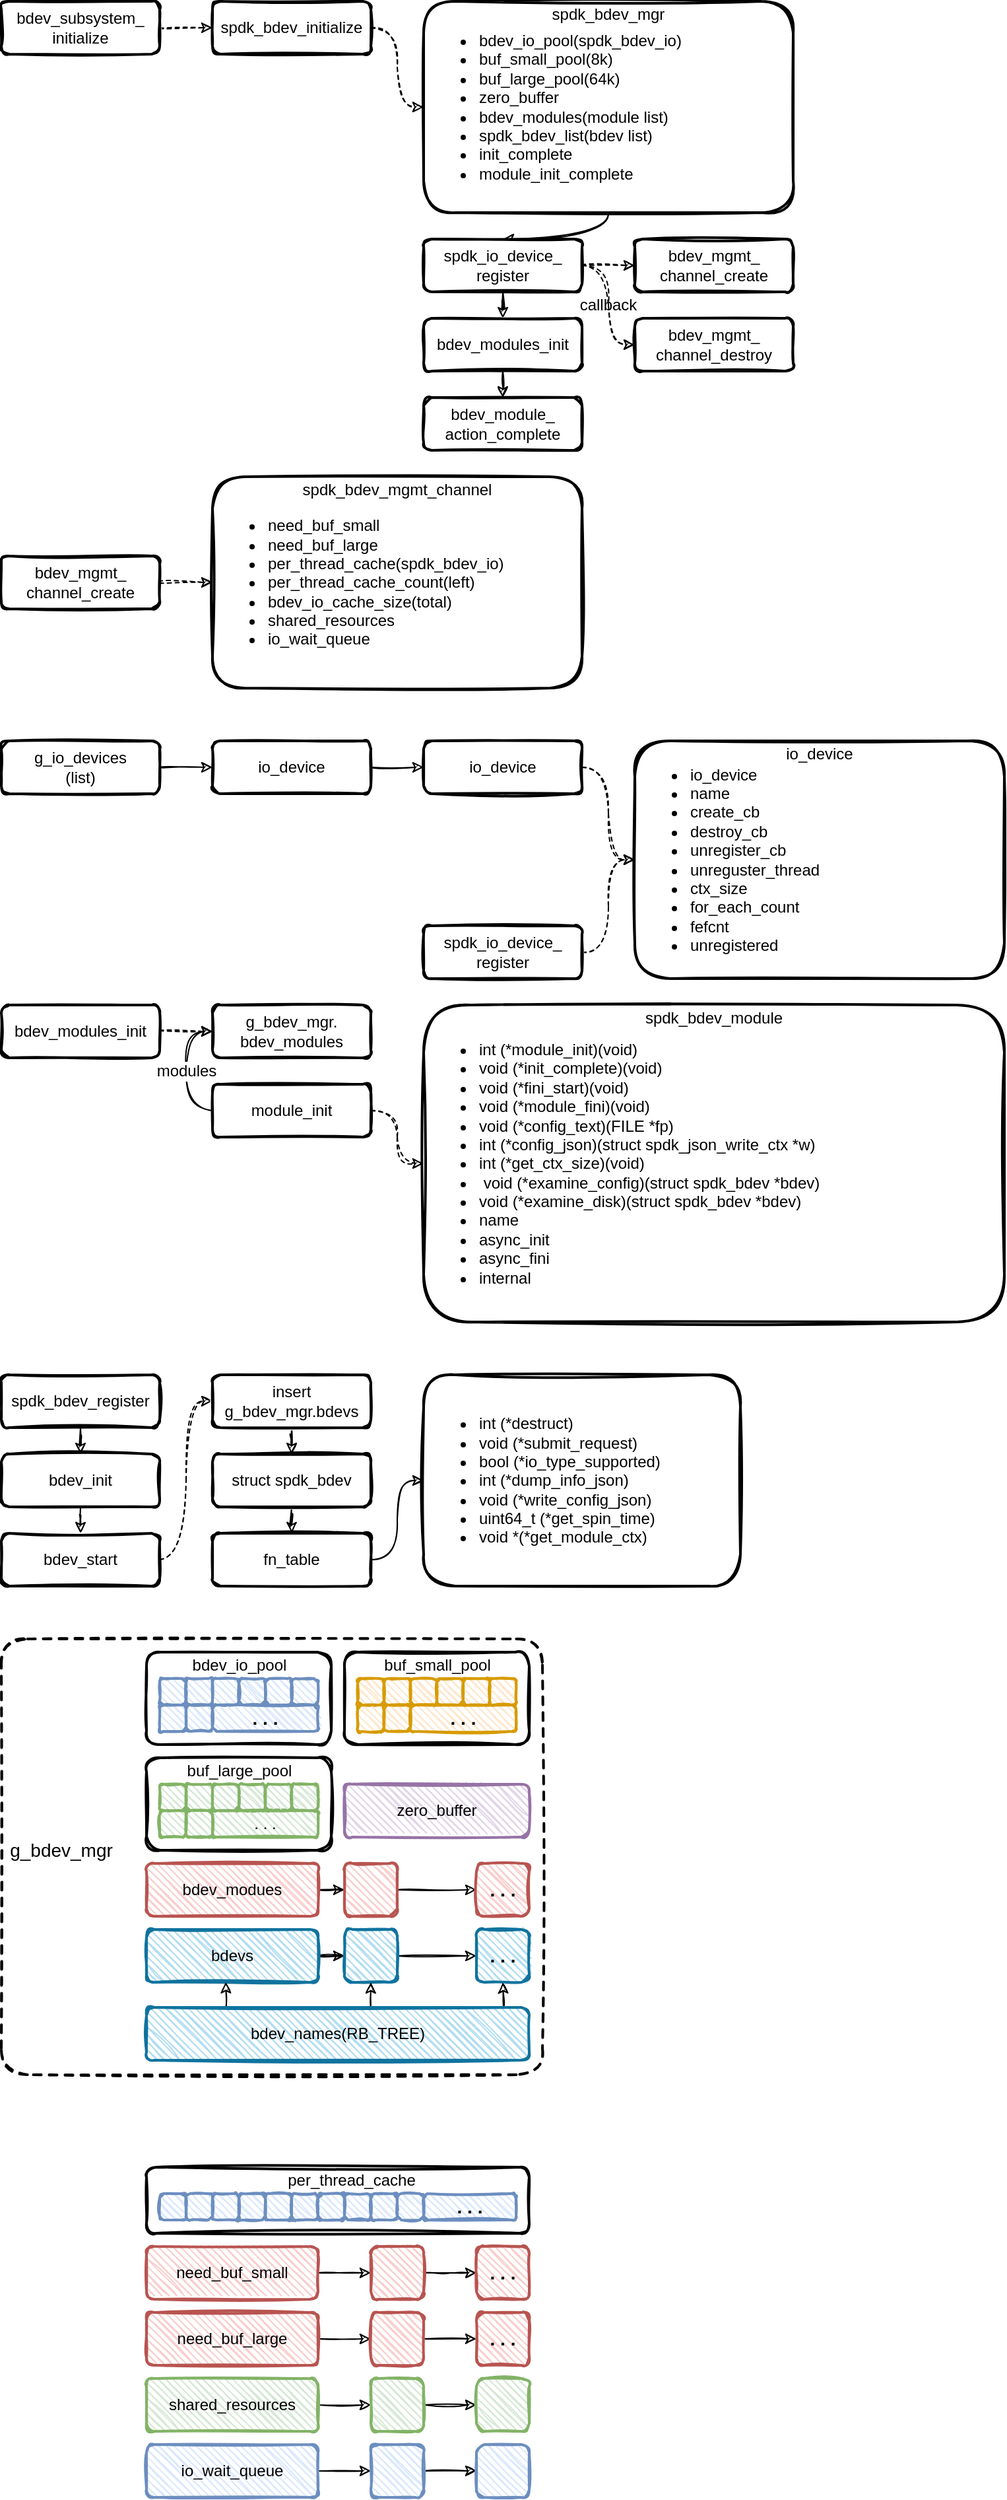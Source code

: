 <mxfile version="15.7.0" type="github" pages="5">
  <diagram id="ur-5XSXYUcwo2Nh-0jaH" name="spdk_bdev">
    <mxGraphModel dx="981" dy="615" grid="1" gridSize="10" guides="1" tooltips="1" connect="1" arrows="1" fold="1" page="1" pageScale="1" pageWidth="827" pageHeight="1169" math="0" shadow="0">
      <root>
        <mxCell id="0" />
        <mxCell id="1" parent="0" />
        <mxCell id="sxiHK7ivTUXhQ1szgdcg-53" value="" style="rounded=1;whiteSpace=wrap;html=1;strokeWidth=2;fillWeight=1;hachureGap=4;hachureAngle=45;sketch=1;shadow=0;fontSize=12;dashed=1;arcSize=6;" vertex="1" parent="1">
          <mxGeometry x="40" y="1280" width="410" height="330" as="geometry" />
        </mxCell>
        <mxCell id="sxiHK7ivTUXhQ1szgdcg-11" value="" style="rounded=1;whiteSpace=wrap;html=1;strokeWidth=2;fillWeight=1;hachureGap=4;hachureAngle=45;sketch=1;shadow=0;fontSize=12;" vertex="1" parent="1">
          <mxGeometry x="150" y="1290" width="140" height="70" as="geometry" />
        </mxCell>
        <mxCell id="ATCnuBN_zVXwMgS_Rfby-13" value="" style="rounded=1;whiteSpace=wrap;html=1;strokeWidth=2;fillWeight=4;hachureGap=8;hachureAngle=45;sketch=1;shadow=0;fontSize=12;fontColor=#000000;fillColor=#FFFFFF;" parent="1" vertex="1">
          <mxGeometry x="360" y="1080" width="240" height="160" as="geometry" />
        </mxCell>
        <mxCell id="dCdcESwHPUARrjXVCMpU-51" value="" style="rounded=1;whiteSpace=wrap;html=1;strokeWidth=2;fillWeight=4;hachureGap=8;hachureAngle=45;sketch=1;shadow=0;fontSize=12;fontColor=#000000;fillColor=#FFFFFF;" parent="1" vertex="1">
          <mxGeometry x="360" y="800" width="440" height="240" as="geometry" />
        </mxCell>
        <mxCell id="dCdcESwHPUARrjXVCMpU-50" value="&lt;ul&gt;&lt;li&gt;int (*module_init)(void)&lt;br&gt;&lt;/li&gt;&lt;li&gt;void (*init_complete)(void)&lt;br&gt;&lt;/li&gt;&lt;li&gt;void (*fini_start)(void)&lt;br&gt;&lt;/li&gt;&lt;li&gt;void (*module_fini)(void)&lt;br&gt;&lt;/li&gt;&lt;li&gt;void (*config_text)(FILE *fp)&lt;br&gt;&lt;/li&gt;&lt;li&gt;int (*config_json)(struct spdk_json_write_ctx *w)&lt;br&gt;&lt;/li&gt;&lt;li&gt;int (*get_ctx_size)(void)&lt;br&gt;&lt;/li&gt;&lt;li&gt;&amp;nbsp;void (*examine_config)(struct spdk_bdev *bdev)&lt;br&gt;&lt;/li&gt;&lt;li&gt;void (*examine_disk)(struct spdk_bdev *bdev)&lt;br&gt;&lt;/li&gt;&lt;li&gt;name&lt;br&gt;&lt;/li&gt;&lt;li&gt;async_init&lt;br&gt;&lt;/li&gt;&lt;li&gt;async_fini&lt;br&gt;&lt;/li&gt;&lt;li&gt;internal&lt;br&gt;&lt;/li&gt;&lt;/ul&gt;" style="text;strokeColor=none;fillColor=none;html=1;whiteSpace=wrap;verticalAlign=middle;overflow=hidden;shadow=0;sketch=1;fillWeight=1;hachureGap=4;fontSize=12;fontColor=#000000;" parent="1" vertex="1">
          <mxGeometry x="360" y="800" width="440" height="240" as="geometry" />
        </mxCell>
        <mxCell id="dCdcESwHPUARrjXVCMpU-36" value="" style="rounded=1;whiteSpace=wrap;html=1;strokeWidth=2;fillWeight=4;hachureGap=8;hachureAngle=45;sketch=1;shadow=0;fontSize=12;fontColor=#000000;fillColor=#FFFFFF;" parent="1" vertex="1">
          <mxGeometry x="520" y="600" width="280" height="180" as="geometry" />
        </mxCell>
        <mxCell id="dCdcESwHPUARrjXVCMpU-24" value="" style="rounded=1;whiteSpace=wrap;html=1;strokeWidth=2;fillWeight=4;hachureGap=8;hachureAngle=45;sketch=1;shadow=0;fontSize=12;fontColor=#000000;fillColor=#FFFFFF;" parent="1" vertex="1">
          <mxGeometry x="200" y="400" width="280" height="160" as="geometry" />
        </mxCell>
        <mxCell id="dCdcESwHPUARrjXVCMpU-8" value="" style="rounded=1;whiteSpace=wrap;html=1;strokeWidth=2;fillWeight=4;hachureGap=8;hachureAngle=45;sketch=1;shadow=0;fontSize=12;fontColor=#000000;fillColor=#FFFFFF;" parent="1" vertex="1">
          <mxGeometry x="360" y="40" width="280" height="160" as="geometry" />
        </mxCell>
        <mxCell id="dCdcESwHPUARrjXVCMpU-6" style="edgeStyle=orthogonalEdgeStyle;curved=1;rounded=0;sketch=1;orthogonalLoop=1;jettySize=auto;html=1;entryX=0;entryY=0.5;entryDx=0;entryDy=0;fontSize=12;fontColor=#000000;dashed=1;" parent="1" source="dCdcESwHPUARrjXVCMpU-4" target="dCdcESwHPUARrjXVCMpU-5" edge="1">
          <mxGeometry relative="1" as="geometry" />
        </mxCell>
        <mxCell id="dCdcESwHPUARrjXVCMpU-4" value="&lt;span&gt;bdev_subsystem_&lt;/span&gt;&lt;br&gt;&lt;span&gt;initialize&lt;/span&gt;" style="rounded=1;whiteSpace=wrap;html=1;strokeWidth=2;fillWeight=4;hachureGap=8;hachureAngle=45;sketch=1;shadow=0;fontSize=12;fontColor=#000000;fillColor=#FFFFFF;" parent="1" vertex="1">
          <mxGeometry x="40" y="40" width="120" height="40" as="geometry" />
        </mxCell>
        <mxCell id="dCdcESwHPUARrjXVCMpU-9" style="edgeStyle=orthogonalEdgeStyle;curved=1;rounded=0;sketch=1;orthogonalLoop=1;jettySize=auto;html=1;dashed=1;fontSize=12;fontColor=#000000;" parent="1" source="dCdcESwHPUARrjXVCMpU-5" target="dCdcESwHPUARrjXVCMpU-7" edge="1">
          <mxGeometry relative="1" as="geometry" />
        </mxCell>
        <mxCell id="dCdcESwHPUARrjXVCMpU-5" value="spdk_bdev_initialize" style="rounded=1;whiteSpace=wrap;html=1;strokeWidth=2;fillWeight=4;hachureGap=8;hachureAngle=45;sketch=1;shadow=0;fontSize=12;fontColor=#000000;fillColor=#FFFFFF;" parent="1" vertex="1">
          <mxGeometry x="200" y="40" width="120" height="40" as="geometry" />
        </mxCell>
        <mxCell id="dCdcESwHPUARrjXVCMpU-13" style="edgeStyle=orthogonalEdgeStyle;curved=1;rounded=0;sketch=1;orthogonalLoop=1;jettySize=auto;html=1;entryX=0.5;entryY=0;entryDx=0;entryDy=0;fontSize=12;fontColor=#000000;" parent="1" source="dCdcESwHPUARrjXVCMpU-7" target="dCdcESwHPUARrjXVCMpU-10" edge="1">
          <mxGeometry relative="1" as="geometry" />
        </mxCell>
        <mxCell id="dCdcESwHPUARrjXVCMpU-7" value="&lt;ul&gt;&lt;li&gt;bdev_io_pool(spdk_bdev_io)&lt;/li&gt;&lt;li&gt;buf_small_pool(8k)&lt;br&gt;&lt;/li&gt;&lt;li&gt;buf_large_pool(64k)&lt;br&gt;&lt;/li&gt;&lt;li&gt;zero_buffer&lt;br&gt;&lt;/li&gt;&lt;li&gt;bdev_modules(module list)&lt;br&gt;&lt;/li&gt;&lt;li&gt;spdk_bdev_list(bdev list)&lt;br&gt;&lt;/li&gt;&lt;li&gt;init_complete&lt;br&gt;&lt;/li&gt;&lt;li&gt;module_init_complete&lt;br&gt;&lt;/li&gt;&lt;/ul&gt;" style="text;strokeColor=none;fillColor=none;html=1;whiteSpace=wrap;verticalAlign=middle;overflow=hidden;shadow=0;sketch=1;fillWeight=1;hachureGap=4;fontSize=12;fontColor=#000000;" parent="1" vertex="1">
          <mxGeometry x="360" y="40" width="280" height="160" as="geometry" />
        </mxCell>
        <mxCell id="dCdcESwHPUARrjXVCMpU-14" style="edgeStyle=orthogonalEdgeStyle;curved=1;rounded=0;sketch=1;orthogonalLoop=1;jettySize=auto;html=1;entryX=0.5;entryY=0;entryDx=0;entryDy=0;fontSize=12;fontColor=#000000;" parent="1" source="dCdcESwHPUARrjXVCMpU-10" target="dCdcESwHPUARrjXVCMpU-11" edge="1">
          <mxGeometry relative="1" as="geometry" />
        </mxCell>
        <mxCell id="dCdcESwHPUARrjXVCMpU-18" style="edgeStyle=orthogonalEdgeStyle;curved=1;rounded=0;sketch=1;orthogonalLoop=1;jettySize=auto;html=1;fontSize=12;fontColor=#000000;dashed=1;" parent="1" source="dCdcESwHPUARrjXVCMpU-10" target="dCdcESwHPUARrjXVCMpU-16" edge="1">
          <mxGeometry relative="1" as="geometry" />
        </mxCell>
        <mxCell id="dCdcESwHPUARrjXVCMpU-19" style="edgeStyle=orthogonalEdgeStyle;curved=1;rounded=0;sketch=1;orthogonalLoop=1;jettySize=auto;html=1;entryX=0;entryY=0.5;entryDx=0;entryDy=0;dashed=1;fontSize=12;fontColor=#000000;" parent="1" source="dCdcESwHPUARrjXVCMpU-10" target="dCdcESwHPUARrjXVCMpU-17" edge="1">
          <mxGeometry relative="1" as="geometry" />
        </mxCell>
        <mxCell id="dCdcESwHPUARrjXVCMpU-10" value="spdk_io_device_&lt;br&gt;register" style="rounded=1;whiteSpace=wrap;html=1;strokeWidth=2;fillWeight=4;hachureGap=8;hachureAngle=45;sketch=1;shadow=0;fontSize=12;fontColor=#000000;fillColor=#FFFFFF;" parent="1" vertex="1">
          <mxGeometry x="360" y="220" width="120" height="40" as="geometry" />
        </mxCell>
        <mxCell id="dCdcESwHPUARrjXVCMpU-15" style="edgeStyle=orthogonalEdgeStyle;curved=1;rounded=0;sketch=1;orthogonalLoop=1;jettySize=auto;html=1;entryX=0.5;entryY=0;entryDx=0;entryDy=0;fontSize=12;fontColor=#000000;" parent="1" source="dCdcESwHPUARrjXVCMpU-11" target="dCdcESwHPUARrjXVCMpU-12" edge="1">
          <mxGeometry relative="1" as="geometry" />
        </mxCell>
        <mxCell id="dCdcESwHPUARrjXVCMpU-11" value="bdev_modules_init" style="rounded=1;whiteSpace=wrap;html=1;strokeWidth=2;fillWeight=4;hachureGap=8;hachureAngle=45;sketch=1;shadow=0;fontSize=12;fontColor=#000000;fillColor=#FFFFFF;" parent="1" vertex="1">
          <mxGeometry x="360" y="280" width="120" height="40" as="geometry" />
        </mxCell>
        <mxCell id="dCdcESwHPUARrjXVCMpU-12" value="bdev_module_&lt;br&gt;action_complete" style="rounded=1;whiteSpace=wrap;html=1;strokeWidth=2;fillWeight=4;hachureGap=8;hachureAngle=45;sketch=1;shadow=0;fontSize=12;fontColor=#000000;fillColor=#FFFFFF;" parent="1" vertex="1">
          <mxGeometry x="360" y="340" width="120" height="40" as="geometry" />
        </mxCell>
        <mxCell id="dCdcESwHPUARrjXVCMpU-16" value="bdev_mgmt_&lt;br&gt;channel_create" style="rounded=1;whiteSpace=wrap;html=1;strokeWidth=2;fillWeight=4;hachureGap=8;hachureAngle=45;sketch=1;shadow=0;fontSize=12;fontColor=#000000;fillColor=#FFFFFF;" parent="1" vertex="1">
          <mxGeometry x="520" y="220" width="120" height="40" as="geometry" />
        </mxCell>
        <mxCell id="dCdcESwHPUARrjXVCMpU-17" value="bdev_mgmt_&lt;br&gt;channel_destroy" style="rounded=1;whiteSpace=wrap;html=1;strokeWidth=2;fillWeight=4;hachureGap=8;hachureAngle=45;sketch=1;shadow=0;fontSize=12;fontColor=#000000;fillColor=#FFFFFF;" parent="1" vertex="1">
          <mxGeometry x="520" y="280" width="120" height="40" as="geometry" />
        </mxCell>
        <UserObject label="callback" placeholders="1" name="Variable" id="dCdcESwHPUARrjXVCMpU-21">
          <mxCell style="text;html=1;strokeColor=none;fillColor=none;align=center;verticalAlign=middle;whiteSpace=wrap;overflow=hidden;shadow=0;sketch=1;fillWeight=1;hachureGap=4;fontSize=12;fontColor=#000000;" parent="1" vertex="1">
            <mxGeometry x="470" y="260" width="60" height="20" as="geometry" />
          </mxCell>
        </UserObject>
        <mxCell id="dCdcESwHPUARrjXVCMpU-25" style="edgeStyle=orthogonalEdgeStyle;curved=1;rounded=0;sketch=1;orthogonalLoop=1;jettySize=auto;html=1;dashed=1;fontSize=12;fontColor=#000000;" parent="1" source="dCdcESwHPUARrjXVCMpU-22" target="dCdcESwHPUARrjXVCMpU-23" edge="1">
          <mxGeometry relative="1" as="geometry" />
        </mxCell>
        <mxCell id="dCdcESwHPUARrjXVCMpU-22" value="bdev_mgmt_&lt;br&gt;channel_create" style="rounded=1;whiteSpace=wrap;html=1;strokeWidth=2;fillWeight=4;hachureGap=8;hachureAngle=45;sketch=1;shadow=0;fontSize=12;fontColor=#000000;fillColor=#FFFFFF;" parent="1" vertex="1">
          <mxGeometry x="40" y="460" width="120" height="40" as="geometry" />
        </mxCell>
        <mxCell id="dCdcESwHPUARrjXVCMpU-23" value="&lt;ul&gt;&lt;li&gt;need_buf_small&lt;br&gt;&lt;/li&gt;&lt;li&gt;need_buf_large&lt;br&gt;&lt;/li&gt;&lt;li&gt;per_thread_cache(spdk_bdev_io)&lt;br&gt;&lt;/li&gt;&lt;li&gt;per_thread_cache_count(left)&lt;br&gt;&lt;/li&gt;&lt;li&gt;bdev_io_cache_size(total)&lt;br&gt;&lt;/li&gt;&lt;li&gt;shared_resources&lt;br&gt;&lt;/li&gt;&lt;li&gt;io_wait_queue&lt;br&gt;&lt;/li&gt;&lt;/ul&gt;" style="text;strokeColor=none;fillColor=none;html=1;whiteSpace=wrap;verticalAlign=middle;overflow=hidden;shadow=0;sketch=1;fillWeight=1;hachureGap=4;fontSize=12;fontColor=#000000;" parent="1" vertex="1">
          <mxGeometry x="200" y="400" width="280" height="160" as="geometry" />
        </mxCell>
        <UserObject label="spdk_bdev_mgr" placeholders="1" name="Variable" id="dCdcESwHPUARrjXVCMpU-28">
          <mxCell style="text;html=1;strokeColor=none;fillColor=none;align=center;verticalAlign=middle;whiteSpace=wrap;overflow=hidden;shadow=0;sketch=1;fillWeight=1;hachureGap=4;fontSize=12;fontColor=#000000;" parent="1" vertex="1">
            <mxGeometry x="450" y="40" width="100" height="20" as="geometry" />
          </mxCell>
        </UserObject>
        <UserObject label="spdk_bdev_mgmt_channel" placeholders="1" name="Variable" id="dCdcESwHPUARrjXVCMpU-29">
          <mxCell style="text;html=1;strokeColor=none;fillColor=none;align=center;verticalAlign=middle;whiteSpace=wrap;overflow=hidden;shadow=0;sketch=1;fillWeight=1;hachureGap=4;fontSize=12;fontColor=#000000;" parent="1" vertex="1">
            <mxGeometry x="260" y="400" width="160" height="20" as="geometry" />
          </mxCell>
        </UserObject>
        <mxCell id="dCdcESwHPUARrjXVCMpU-32" style="edgeStyle=orthogonalEdgeStyle;curved=1;rounded=0;sketch=1;orthogonalLoop=1;jettySize=auto;html=1;fontSize=12;fontColor=#000000;" parent="1" source="dCdcESwHPUARrjXVCMpU-30" target="dCdcESwHPUARrjXVCMpU-31" edge="1">
          <mxGeometry relative="1" as="geometry" />
        </mxCell>
        <mxCell id="dCdcESwHPUARrjXVCMpU-30" value="g_io_devices&lt;br&gt;(list)" style="rounded=1;whiteSpace=wrap;html=1;strokeWidth=2;fillWeight=4;hachureGap=8;hachureAngle=45;sketch=1;shadow=0;fontSize=12;fontColor=#000000;fillColor=#FFFFFF;" parent="1" vertex="1">
          <mxGeometry x="40" y="600" width="120" height="40" as="geometry" />
        </mxCell>
        <mxCell id="dCdcESwHPUARrjXVCMpU-34" style="edgeStyle=orthogonalEdgeStyle;curved=1;rounded=0;sketch=1;orthogonalLoop=1;jettySize=auto;html=1;entryX=0;entryY=0.5;entryDx=0;entryDy=0;fontSize=12;fontColor=#000000;" parent="1" source="dCdcESwHPUARrjXVCMpU-31" target="dCdcESwHPUARrjXVCMpU-33" edge="1">
          <mxGeometry relative="1" as="geometry" />
        </mxCell>
        <mxCell id="dCdcESwHPUARrjXVCMpU-31" value="io_device" style="rounded=1;whiteSpace=wrap;html=1;strokeWidth=2;fillWeight=4;hachureGap=8;hachureAngle=45;sketch=1;shadow=0;fontSize=12;fontColor=#000000;fillColor=#FFFFFF;" parent="1" vertex="1">
          <mxGeometry x="200" y="600" width="120" height="40" as="geometry" />
        </mxCell>
        <mxCell id="dCdcESwHPUARrjXVCMpU-38" style="edgeStyle=orthogonalEdgeStyle;curved=1;rounded=0;sketch=1;orthogonalLoop=1;jettySize=auto;html=1;dashed=1;fontSize=12;fontColor=#000000;" parent="1" source="dCdcESwHPUARrjXVCMpU-33" target="dCdcESwHPUARrjXVCMpU-35" edge="1">
          <mxGeometry relative="1" as="geometry" />
        </mxCell>
        <mxCell id="dCdcESwHPUARrjXVCMpU-33" value="io_device" style="rounded=1;whiteSpace=wrap;html=1;strokeWidth=2;fillWeight=4;hachureGap=8;hachureAngle=45;sketch=1;shadow=0;fontSize=12;fontColor=#000000;fillColor=#FFFFFF;" parent="1" vertex="1">
          <mxGeometry x="360" y="600" width="120" height="40" as="geometry" />
        </mxCell>
        <mxCell id="dCdcESwHPUARrjXVCMpU-35" value="&lt;ul&gt;&lt;li&gt;io_device&lt;br&gt;&lt;/li&gt;&lt;li&gt;name&lt;/li&gt;&lt;li&gt;create_cb&lt;/li&gt;&lt;li&gt;destroy_cb&lt;/li&gt;&lt;li&gt;unregister_cb&lt;/li&gt;&lt;li&gt;unreguster_thread&lt;/li&gt;&lt;li&gt;ctx_size&lt;/li&gt;&lt;li&gt;for_each_count&lt;/li&gt;&lt;li&gt;fefcnt&lt;/li&gt;&lt;li&gt;unregistered&lt;/li&gt;&lt;/ul&gt;" style="text;strokeColor=none;fillColor=none;html=1;whiteSpace=wrap;verticalAlign=middle;overflow=hidden;shadow=0;sketch=1;fillWeight=1;hachureGap=4;fontSize=12;fontColor=#000000;" parent="1" vertex="1">
          <mxGeometry x="520" y="600" width="280" height="180" as="geometry" />
        </mxCell>
        <UserObject label="io_device" placeholders="1" name="Variable" id="dCdcESwHPUARrjXVCMpU-37">
          <mxCell style="text;html=1;strokeColor=none;fillColor=none;align=center;verticalAlign=middle;whiteSpace=wrap;overflow=hidden;shadow=0;sketch=1;fillWeight=1;hachureGap=4;fontSize=12;fontColor=#000000;" parent="1" vertex="1">
            <mxGeometry x="620" y="600" width="80" height="20" as="geometry" />
          </mxCell>
        </UserObject>
        <mxCell id="dCdcESwHPUARrjXVCMpU-40" style="edgeStyle=orthogonalEdgeStyle;curved=1;rounded=0;sketch=1;orthogonalLoop=1;jettySize=auto;html=1;fontSize=12;fontColor=#000000;dashed=1;" parent="1" source="dCdcESwHPUARrjXVCMpU-39" target="dCdcESwHPUARrjXVCMpU-35" edge="1">
          <mxGeometry relative="1" as="geometry" />
        </mxCell>
        <mxCell id="dCdcESwHPUARrjXVCMpU-39" value="spdk_io_device_&lt;br&gt;register" style="rounded=1;whiteSpace=wrap;html=1;strokeWidth=2;fillWeight=4;hachureGap=8;hachureAngle=45;sketch=1;shadow=0;fontSize=12;fontColor=#000000;fillColor=#FFFFFF;" parent="1" vertex="1">
          <mxGeometry x="360" y="740" width="120" height="40" as="geometry" />
        </mxCell>
        <mxCell id="dCdcESwHPUARrjXVCMpU-43" style="edgeStyle=orthogonalEdgeStyle;curved=1;rounded=0;sketch=1;orthogonalLoop=1;jettySize=auto;html=1;entryX=0;entryY=0.5;entryDx=0;entryDy=0;dashed=1;fontSize=12;fontColor=#000000;" parent="1" source="dCdcESwHPUARrjXVCMpU-41" target="dCdcESwHPUARrjXVCMpU-42" edge="1">
          <mxGeometry relative="1" as="geometry" />
        </mxCell>
        <mxCell id="dCdcESwHPUARrjXVCMpU-41" value="bdev_modules_init" style="rounded=1;whiteSpace=wrap;html=1;strokeWidth=2;fillWeight=4;hachureGap=8;hachureAngle=45;sketch=1;shadow=0;fontSize=12;fontColor=#000000;fillColor=#FFFFFF;" parent="1" vertex="1">
          <mxGeometry x="40" y="800" width="120" height="40" as="geometry" />
        </mxCell>
        <mxCell id="dCdcESwHPUARrjXVCMpU-42" value="g_bdev_mgr.&lt;br&gt;bdev_modules" style="rounded=1;whiteSpace=wrap;html=1;strokeWidth=2;fillWeight=4;hachureGap=8;hachureAngle=45;sketch=1;shadow=0;fontSize=12;fontColor=#000000;fillColor=#FFFFFF;" parent="1" vertex="1">
          <mxGeometry x="200" y="800" width="120" height="40" as="geometry" />
        </mxCell>
        <mxCell id="dCdcESwHPUARrjXVCMpU-45" style="edgeStyle=orthogonalEdgeStyle;curved=1;rounded=0;sketch=1;orthogonalLoop=1;jettySize=auto;html=1;entryX=0;entryY=0.5;entryDx=0;entryDy=0;fontSize=12;fontColor=#000000;exitX=0;exitY=0.5;exitDx=0;exitDy=0;" parent="1" source="dCdcESwHPUARrjXVCMpU-44" target="dCdcESwHPUARrjXVCMpU-42" edge="1">
          <mxGeometry relative="1" as="geometry" />
        </mxCell>
        <mxCell id="dCdcESwHPUARrjXVCMpU-47" value="modules" style="edgeLabel;html=1;align=center;verticalAlign=middle;resizable=0;points=[];fontSize=12;fontColor=#000000;" parent="dCdcESwHPUARrjXVCMpU-45" vertex="1" connectable="0">
          <mxGeometry x="-0.218" y="-1" relative="1" as="geometry">
            <mxPoint x="-1" y="-11" as="offset" />
          </mxGeometry>
        </mxCell>
        <mxCell id="dCdcESwHPUARrjXVCMpU-53" style="edgeStyle=orthogonalEdgeStyle;curved=1;rounded=0;sketch=1;orthogonalLoop=1;jettySize=auto;html=1;fontSize=12;fontColor=#000000;dashed=1;" parent="1" source="dCdcESwHPUARrjXVCMpU-44" target="dCdcESwHPUARrjXVCMpU-50" edge="1">
          <mxGeometry relative="1" as="geometry" />
        </mxCell>
        <mxCell id="dCdcESwHPUARrjXVCMpU-44" value="module_init" style="rounded=1;whiteSpace=wrap;html=1;strokeWidth=2;fillWeight=4;hachureGap=8;hachureAngle=45;sketch=1;shadow=0;fontSize=12;fontColor=#000000;fillColor=#FFFFFF;" parent="1" vertex="1">
          <mxGeometry x="200" y="860" width="120" height="40" as="geometry" />
        </mxCell>
        <UserObject label="spdk_bdev_module" placeholders="1" name="Variable" id="dCdcESwHPUARrjXVCMpU-49">
          <mxCell style="text;html=1;strokeColor=none;fillColor=none;align=center;verticalAlign=middle;whiteSpace=wrap;overflow=hidden;shadow=0;sketch=1;fillWeight=1;hachureGap=4;fontSize=12;fontColor=#000000;" parent="1" vertex="1">
            <mxGeometry x="520" y="800" width="120" height="20" as="geometry" />
          </mxCell>
        </UserObject>
        <mxCell id="ATCnuBN_zVXwMgS_Rfby-3" style="edgeStyle=orthogonalEdgeStyle;curved=1;rounded=0;sketch=1;orthogonalLoop=1;jettySize=auto;html=1;dashed=1;startArrow=none;startFill=0;entryX=0;entryY=0.5;entryDx=0;entryDy=0;" parent="1" source="ATCnuBN_zVXwMgS_Rfby-1" target="ATCnuBN_zVXwMgS_Rfby-2" edge="1">
          <mxGeometry relative="1" as="geometry" />
        </mxCell>
        <mxCell id="ATCnuBN_zVXwMgS_Rfby-1" value="bdev_start" style="rounded=1;whiteSpace=wrap;html=1;strokeWidth=2;fillWeight=4;hachureGap=8;hachureAngle=45;sketch=1;shadow=0;fontSize=12;fontColor=#000000;fillColor=#FFFFFF;" parent="1" vertex="1">
          <mxGeometry x="40" y="1200" width="120" height="40" as="geometry" />
        </mxCell>
        <mxCell id="ATCnuBN_zVXwMgS_Rfby-10" style="edgeStyle=orthogonalEdgeStyle;curved=1;rounded=0;sketch=1;orthogonalLoop=1;jettySize=auto;html=1;startArrow=none;startFill=0;" parent="1" source="ATCnuBN_zVXwMgS_Rfby-2" target="ATCnuBN_zVXwMgS_Rfby-9" edge="1">
          <mxGeometry relative="1" as="geometry" />
        </mxCell>
        <mxCell id="ATCnuBN_zVXwMgS_Rfby-2" value="insert&lt;br&gt;g_bdev_mgr.bdevs" style="rounded=1;whiteSpace=wrap;html=1;strokeWidth=2;fillWeight=4;hachureGap=8;hachureAngle=45;sketch=1;shadow=0;fontSize=12;fontColor=#000000;fillColor=#FFFFFF;" parent="1" vertex="1">
          <mxGeometry x="200" y="1080" width="120" height="40" as="geometry" />
        </mxCell>
        <mxCell id="ATCnuBN_zVXwMgS_Rfby-7" style="edgeStyle=orthogonalEdgeStyle;curved=1;rounded=0;sketch=1;orthogonalLoop=1;jettySize=auto;html=1;entryX=0.5;entryY=0;entryDx=0;entryDy=0;startArrow=none;startFill=0;" parent="1" source="ATCnuBN_zVXwMgS_Rfby-4" target="ATCnuBN_zVXwMgS_Rfby-1" edge="1">
          <mxGeometry relative="1" as="geometry" />
        </mxCell>
        <mxCell id="ATCnuBN_zVXwMgS_Rfby-4" value="bdev_init" style="rounded=1;whiteSpace=wrap;html=1;strokeWidth=2;fillWeight=4;hachureGap=8;hachureAngle=45;sketch=1;shadow=0;fontSize=12;fontColor=#000000;fillColor=#FFFFFF;" parent="1" vertex="1">
          <mxGeometry x="40" y="1140" width="120" height="40" as="geometry" />
        </mxCell>
        <mxCell id="ATCnuBN_zVXwMgS_Rfby-6" style="edgeStyle=orthogonalEdgeStyle;curved=1;rounded=0;sketch=1;orthogonalLoop=1;jettySize=auto;html=1;entryX=0.5;entryY=0;entryDx=0;entryDy=0;startArrow=none;startFill=0;" parent="1" source="ATCnuBN_zVXwMgS_Rfby-5" target="ATCnuBN_zVXwMgS_Rfby-4" edge="1">
          <mxGeometry relative="1" as="geometry" />
        </mxCell>
        <mxCell id="ATCnuBN_zVXwMgS_Rfby-5" value="spdk_bdev_register" style="rounded=1;whiteSpace=wrap;html=1;strokeWidth=2;fillWeight=4;hachureGap=8;hachureAngle=45;sketch=1;shadow=0;fontSize=12;fontColor=#000000;fillColor=#FFFFFF;" parent="1" vertex="1">
          <mxGeometry x="40" y="1080" width="120" height="40" as="geometry" />
        </mxCell>
        <mxCell id="ATCnuBN_zVXwMgS_Rfby-8" value="&lt;ul&gt;&lt;li&gt;int (*destruct)&lt;br&gt;&lt;/li&gt;&lt;li&gt;void (*submit_request)&lt;br&gt;&lt;/li&gt;&lt;li&gt;bool (*io_type_supported)&lt;br&gt;&lt;/li&gt;&lt;li&gt;int (*dump_info_json)&lt;br&gt;&lt;/li&gt;&lt;li&gt;void (*write_config_json)&lt;br&gt;&lt;/li&gt;&lt;li&gt;uint64_t (*get_spin_time)&lt;br&gt;&lt;/li&gt;&lt;li&gt;void *(*get_module_ctx)&lt;br&gt;&lt;/li&gt;&lt;/ul&gt;" style="text;strokeColor=none;fillColor=none;html=1;whiteSpace=wrap;verticalAlign=middle;overflow=hidden;shadow=0;sketch=1;fillWeight=1;hachureGap=4;fontSize=12;fontColor=#000000;" parent="1" vertex="1">
          <mxGeometry x="360" y="1080" width="240" height="160" as="geometry" />
        </mxCell>
        <mxCell id="ATCnuBN_zVXwMgS_Rfby-12" style="edgeStyle=orthogonalEdgeStyle;curved=1;rounded=0;sketch=1;orthogonalLoop=1;jettySize=auto;html=1;entryX=0.5;entryY=0;entryDx=0;entryDy=0;startArrow=none;startFill=0;" parent="1" source="ATCnuBN_zVXwMgS_Rfby-9" target="ATCnuBN_zVXwMgS_Rfby-11" edge="1">
          <mxGeometry relative="1" as="geometry" />
        </mxCell>
        <mxCell id="ATCnuBN_zVXwMgS_Rfby-9" value="struct spdk_bdev" style="rounded=1;whiteSpace=wrap;html=1;strokeWidth=2;fillWeight=4;hachureGap=8;hachureAngle=45;sketch=1;shadow=0;fontSize=12;fontColor=#000000;fillColor=#FFFFFF;" parent="1" vertex="1">
          <mxGeometry x="200" y="1140" width="120" height="40" as="geometry" />
        </mxCell>
        <mxCell id="ATCnuBN_zVXwMgS_Rfby-14" style="edgeStyle=orthogonalEdgeStyle;curved=1;rounded=0;sketch=1;orthogonalLoop=1;jettySize=auto;html=1;startArrow=none;startFill=0;" parent="1" source="ATCnuBN_zVXwMgS_Rfby-11" target="ATCnuBN_zVXwMgS_Rfby-8" edge="1">
          <mxGeometry relative="1" as="geometry" />
        </mxCell>
        <mxCell id="ATCnuBN_zVXwMgS_Rfby-11" value="fn_table" style="rounded=1;whiteSpace=wrap;html=1;strokeWidth=2;fillWeight=4;hachureGap=8;hachureAngle=45;sketch=1;shadow=0;fontSize=12;fontColor=#000000;fillColor=#FFFFFF;" parent="1" vertex="1">
          <mxGeometry x="200" y="1200" width="120" height="40" as="geometry" />
        </mxCell>
        <mxCell id="sxiHK7ivTUXhQ1szgdcg-1" value="" style="rounded=1;whiteSpace=wrap;html=1;strokeWidth=2;fillWeight=1;hachureGap=4;hachureAngle=45;sketch=1;shadow=0;fontSize=12;fillColor=#dae8fc;strokeColor=#6c8ebf;" vertex="1" parent="1">
          <mxGeometry x="160" y="1310" width="20" height="20" as="geometry" />
        </mxCell>
        <mxCell id="sxiHK7ivTUXhQ1szgdcg-4" value="zero_buffer" style="rounded=1;whiteSpace=wrap;html=1;strokeWidth=2;fillWeight=1;hachureGap=4;hachureAngle=45;sketch=1;shadow=0;fontSize=12;fillColor=#e1d5e7;strokeColor=#9673a6;" vertex="1" parent="1">
          <mxGeometry x="300" y="1390" width="140" height="40" as="geometry" />
        </mxCell>
        <mxCell id="sxiHK7ivTUXhQ1szgdcg-5" value="" style="rounded=1;whiteSpace=wrap;html=1;strokeWidth=2;fillWeight=1;hachureGap=4;hachureAngle=45;sketch=1;shadow=0;fontSize=12;fillColor=#dae8fc;strokeColor=#6c8ebf;" vertex="1" parent="1">
          <mxGeometry x="180" y="1310" width="20" height="20" as="geometry" />
        </mxCell>
        <mxCell id="sxiHK7ivTUXhQ1szgdcg-6" value="" style="rounded=1;whiteSpace=wrap;html=1;strokeWidth=2;fillWeight=1;hachureGap=4;hachureAngle=45;sketch=1;shadow=0;fontSize=12;fillColor=#dae8fc;strokeColor=#6c8ebf;" vertex="1" parent="1">
          <mxGeometry x="200" y="1310" width="20" height="20" as="geometry" />
        </mxCell>
        <mxCell id="sxiHK7ivTUXhQ1szgdcg-7" value="" style="rounded=1;whiteSpace=wrap;html=1;strokeWidth=2;fillWeight=1;hachureGap=4;hachureAngle=45;sketch=1;shadow=0;fontSize=12;fillColor=#dae8fc;strokeColor=#6c8ebf;" vertex="1" parent="1">
          <mxGeometry x="220" y="1310" width="20" height="20" as="geometry" />
        </mxCell>
        <mxCell id="sxiHK7ivTUXhQ1szgdcg-8" value="" style="rounded=1;whiteSpace=wrap;html=1;strokeWidth=2;fillWeight=1;hachureGap=4;hachureAngle=45;sketch=1;shadow=0;fontSize=12;fillColor=#dae8fc;strokeColor=#6c8ebf;" vertex="1" parent="1">
          <mxGeometry x="160" y="1330" width="20" height="20" as="geometry" />
        </mxCell>
        <mxCell id="sxiHK7ivTUXhQ1szgdcg-9" value="" style="rounded=1;whiteSpace=wrap;html=1;strokeWidth=2;fillWeight=1;hachureGap=4;hachureAngle=45;sketch=1;shadow=0;fontSize=12;fillColor=#dae8fc;strokeColor=#6c8ebf;" vertex="1" parent="1">
          <mxGeometry x="180" y="1330" width="20" height="20" as="geometry" />
        </mxCell>
        <mxCell id="sxiHK7ivTUXhQ1szgdcg-10" value=". . ." style="rounded=1;whiteSpace=wrap;html=1;strokeWidth=2;fillWeight=1;hachureGap=4;hachureAngle=45;sketch=1;shadow=0;fontSize=14;fillColor=#dae8fc;strokeColor=#6c8ebf;fontStyle=1" vertex="1" parent="1">
          <mxGeometry x="200" y="1330" width="80" height="20" as="geometry" />
        </mxCell>
        <mxCell id="sxiHK7ivTUXhQ1szgdcg-12" value="bdev_io_pool" style="text;html=1;align=center;verticalAlign=middle;resizable=0;points=[];autosize=1;strokeColor=none;fillColor=none;" vertex="1" parent="1">
          <mxGeometry x="175" y="1290" width="90" height="20" as="geometry" />
        </mxCell>
        <mxCell id="sxiHK7ivTUXhQ1szgdcg-13" value="" style="rounded=1;whiteSpace=wrap;html=1;strokeWidth=2;fillWeight=1;hachureGap=4;hachureAngle=45;sketch=1;shadow=0;fontSize=12;fillColor=#dae8fc;strokeColor=#6c8ebf;" vertex="1" parent="1">
          <mxGeometry x="240" y="1310" width="20" height="20" as="geometry" />
        </mxCell>
        <mxCell id="sxiHK7ivTUXhQ1szgdcg-14" value="" style="rounded=1;whiteSpace=wrap;html=1;strokeWidth=2;fillWeight=1;hachureGap=4;hachureAngle=45;sketch=1;shadow=0;fontSize=12;fillColor=#dae8fc;strokeColor=#6c8ebf;" vertex="1" parent="1">
          <mxGeometry x="260" y="1310" width="20" height="20" as="geometry" />
        </mxCell>
        <mxCell id="sxiHK7ivTUXhQ1szgdcg-16" value="" style="rounded=1;whiteSpace=wrap;html=1;strokeWidth=2;fillWeight=1;hachureGap=4;hachureAngle=45;sketch=1;shadow=0;fontSize=12;" vertex="1" parent="1">
          <mxGeometry x="300" y="1290" width="140" height="70" as="geometry" />
        </mxCell>
        <mxCell id="sxiHK7ivTUXhQ1szgdcg-17" value="" style="rounded=1;whiteSpace=wrap;html=1;strokeWidth=2;fillWeight=1;hachureGap=4;hachureAngle=45;sketch=1;shadow=0;fontSize=12;fillColor=#ffe6cc;strokeColor=#d79b00;" vertex="1" parent="1">
          <mxGeometry x="310" y="1310" width="20" height="20" as="geometry" />
        </mxCell>
        <mxCell id="sxiHK7ivTUXhQ1szgdcg-18" value="" style="rounded=1;whiteSpace=wrap;html=1;strokeWidth=2;fillWeight=1;hachureGap=4;hachureAngle=45;sketch=1;shadow=0;fontSize=12;fillColor=#ffe6cc;strokeColor=#d79b00;" vertex="1" parent="1">
          <mxGeometry x="330" y="1310" width="20" height="20" as="geometry" />
        </mxCell>
        <mxCell id="sxiHK7ivTUXhQ1szgdcg-19" value="" style="rounded=1;whiteSpace=wrap;html=1;strokeWidth=2;fillWeight=1;hachureGap=4;hachureAngle=45;sketch=1;shadow=0;fontSize=12;fillColor=#ffe6cc;strokeColor=#d79b00;" vertex="1" parent="1">
          <mxGeometry x="350" y="1310" width="20" height="20" as="geometry" />
        </mxCell>
        <mxCell id="sxiHK7ivTUXhQ1szgdcg-20" value="" style="rounded=1;whiteSpace=wrap;html=1;strokeWidth=2;fillWeight=1;hachureGap=4;hachureAngle=45;sketch=1;shadow=0;fontSize=12;fillColor=#ffe6cc;strokeColor=#d79b00;" vertex="1" parent="1">
          <mxGeometry x="370" y="1310" width="20" height="20" as="geometry" />
        </mxCell>
        <mxCell id="sxiHK7ivTUXhQ1szgdcg-21" value="" style="rounded=1;whiteSpace=wrap;html=1;strokeWidth=2;fillWeight=1;hachureGap=4;hachureAngle=45;sketch=1;shadow=0;fontSize=12;fillColor=#ffe6cc;strokeColor=#d79b00;" vertex="1" parent="1">
          <mxGeometry x="310" y="1330" width="20" height="20" as="geometry" />
        </mxCell>
        <mxCell id="sxiHK7ivTUXhQ1szgdcg-22" value="" style="rounded=1;whiteSpace=wrap;html=1;strokeWidth=2;fillWeight=1;hachureGap=4;hachureAngle=45;sketch=1;shadow=0;fontSize=12;fillColor=#ffe6cc;strokeColor=#d79b00;" vertex="1" parent="1">
          <mxGeometry x="330" y="1330" width="20" height="20" as="geometry" />
        </mxCell>
        <mxCell id="sxiHK7ivTUXhQ1szgdcg-23" value=". . ." style="rounded=1;whiteSpace=wrap;html=1;strokeWidth=2;fillWeight=1;hachureGap=4;hachureAngle=45;sketch=1;shadow=0;fontSize=14;fillColor=#ffe6cc;strokeColor=#d79b00;fontStyle=1" vertex="1" parent="1">
          <mxGeometry x="350" y="1330" width="80" height="20" as="geometry" />
        </mxCell>
        <mxCell id="sxiHK7ivTUXhQ1szgdcg-24" value="buf_small_pool" style="text;html=1;align=center;verticalAlign=middle;resizable=0;points=[];autosize=1;strokeColor=none;fillColor=none;" vertex="1" parent="1">
          <mxGeometry x="320" y="1290" width="100" height="20" as="geometry" />
        </mxCell>
        <mxCell id="sxiHK7ivTUXhQ1szgdcg-25" value="" style="rounded=1;whiteSpace=wrap;html=1;strokeWidth=2;fillWeight=1;hachureGap=4;hachureAngle=45;sketch=1;shadow=0;fontSize=12;fillColor=#ffe6cc;strokeColor=#d79b00;" vertex="1" parent="1">
          <mxGeometry x="390" y="1310" width="20" height="20" as="geometry" />
        </mxCell>
        <mxCell id="sxiHK7ivTUXhQ1szgdcg-26" value="" style="rounded=1;whiteSpace=wrap;html=1;strokeWidth=2;fillWeight=1;hachureGap=4;hachureAngle=45;sketch=1;shadow=0;fontSize=12;fillColor=#ffe6cc;strokeColor=#d79b00;" vertex="1" parent="1">
          <mxGeometry x="410" y="1310" width="20" height="20" as="geometry" />
        </mxCell>
        <mxCell id="sxiHK7ivTUXhQ1szgdcg-27" value="" style="rounded=1;whiteSpace=wrap;html=1;strokeWidth=2;fillWeight=1;hachureGap=4;hachureAngle=45;sketch=1;shadow=0;fontSize=12;" vertex="1" parent="1">
          <mxGeometry x="150" y="1370" width="140" height="70" as="geometry" />
        </mxCell>
        <mxCell id="sxiHK7ivTUXhQ1szgdcg-28" value="" style="rounded=1;whiteSpace=wrap;html=1;strokeWidth=2;fillWeight=1;hachureGap=4;hachureAngle=45;sketch=1;shadow=0;fontSize=12;fillColor=#d5e8d4;strokeColor=#82b366;" vertex="1" parent="1">
          <mxGeometry x="160" y="1390" width="20" height="20" as="geometry" />
        </mxCell>
        <mxCell id="sxiHK7ivTUXhQ1szgdcg-29" value="" style="rounded=1;whiteSpace=wrap;html=1;strokeWidth=2;fillWeight=1;hachureGap=4;hachureAngle=45;sketch=1;shadow=0;fontSize=12;fillColor=#d5e8d4;strokeColor=#82b366;" vertex="1" parent="1">
          <mxGeometry x="180" y="1390" width="20" height="20" as="geometry" />
        </mxCell>
        <mxCell id="sxiHK7ivTUXhQ1szgdcg-30" value="" style="rounded=1;whiteSpace=wrap;html=1;strokeWidth=2;fillWeight=1;hachureGap=4;hachureAngle=45;sketch=1;shadow=0;fontSize=12;fillColor=#d5e8d4;strokeColor=#82b366;" vertex="1" parent="1">
          <mxGeometry x="200" y="1390" width="20" height="20" as="geometry" />
        </mxCell>
        <mxCell id="sxiHK7ivTUXhQ1szgdcg-31" value="" style="rounded=1;whiteSpace=wrap;html=1;strokeWidth=2;fillWeight=1;hachureGap=4;hachureAngle=45;sketch=1;shadow=0;fontSize=12;fillColor=#d5e8d4;strokeColor=#82b366;" vertex="1" parent="1">
          <mxGeometry x="220" y="1390" width="20" height="20" as="geometry" />
        </mxCell>
        <mxCell id="sxiHK7ivTUXhQ1szgdcg-32" value="" style="rounded=1;whiteSpace=wrap;html=1;strokeWidth=2;fillWeight=1;hachureGap=4;hachureAngle=45;sketch=1;shadow=0;fontSize=12;fillColor=#d5e8d4;strokeColor=#82b366;" vertex="1" parent="1">
          <mxGeometry x="160" y="1410" width="20" height="20" as="geometry" />
        </mxCell>
        <mxCell id="sxiHK7ivTUXhQ1szgdcg-33" value="" style="rounded=1;whiteSpace=wrap;html=1;strokeWidth=2;fillWeight=1;hachureGap=4;hachureAngle=45;sketch=1;shadow=0;fontSize=12;fillColor=#d5e8d4;strokeColor=#82b366;" vertex="1" parent="1">
          <mxGeometry x="180" y="1410" width="20" height="20" as="geometry" />
        </mxCell>
        <mxCell id="sxiHK7ivTUXhQ1szgdcg-34" value=". . ." style="rounded=1;whiteSpace=wrap;html=1;strokeWidth=2;fillWeight=1;hachureGap=4;hachureAngle=45;sketch=1;shadow=0;fontSize=12;fillColor=#d5e8d4;strokeColor=#82b366;" vertex="1" parent="1">
          <mxGeometry x="200" y="1410" width="80" height="20" as="geometry" />
        </mxCell>
        <mxCell id="sxiHK7ivTUXhQ1szgdcg-35" value="buf_large_pool" style="text;html=1;align=center;verticalAlign=middle;resizable=0;points=[];autosize=1;strokeColor=none;fillColor=none;" vertex="1" parent="1">
          <mxGeometry x="175" y="1370" width="90" height="20" as="geometry" />
        </mxCell>
        <mxCell id="sxiHK7ivTUXhQ1szgdcg-36" value="" style="rounded=1;whiteSpace=wrap;html=1;strokeWidth=2;fillWeight=1;hachureGap=4;hachureAngle=45;sketch=1;shadow=0;fontSize=12;fillColor=#d5e8d4;strokeColor=#82b366;" vertex="1" parent="1">
          <mxGeometry x="240" y="1390" width="20" height="20" as="geometry" />
        </mxCell>
        <mxCell id="sxiHK7ivTUXhQ1szgdcg-37" value="" style="rounded=1;whiteSpace=wrap;html=1;strokeWidth=2;fillWeight=1;hachureGap=4;hachureAngle=45;sketch=1;shadow=0;fontSize=12;fillColor=#d5e8d4;strokeColor=#82b366;" vertex="1" parent="1">
          <mxGeometry x="260" y="1390" width="20" height="20" as="geometry" />
        </mxCell>
        <mxCell id="sxiHK7ivTUXhQ1szgdcg-41" style="edgeStyle=orthogonalEdgeStyle;rounded=0;orthogonalLoop=1;jettySize=auto;html=1;entryX=0;entryY=0.5;entryDx=0;entryDy=0;sketch=1;" edge="1" parent="1" source="sxiHK7ivTUXhQ1szgdcg-39" target="sxiHK7ivTUXhQ1szgdcg-40">
          <mxGeometry relative="1" as="geometry" />
        </mxCell>
        <mxCell id="sxiHK7ivTUXhQ1szgdcg-39" value="bdev_modues" style="rounded=1;whiteSpace=wrap;html=1;strokeWidth=2;fillWeight=1;hachureGap=4;hachureAngle=45;sketch=1;shadow=0;fontSize=12;fillColor=#f8cecc;strokeColor=#b85450;" vertex="1" parent="1">
          <mxGeometry x="150" y="1450" width="130" height="40" as="geometry" />
        </mxCell>
        <mxCell id="sxiHK7ivTUXhQ1szgdcg-43" value="" style="edgeStyle=orthogonalEdgeStyle;rounded=0;sketch=1;orthogonalLoop=1;jettySize=auto;html=1;" edge="1" parent="1" source="sxiHK7ivTUXhQ1szgdcg-40" target="sxiHK7ivTUXhQ1szgdcg-42">
          <mxGeometry relative="1" as="geometry" />
        </mxCell>
        <mxCell id="sxiHK7ivTUXhQ1szgdcg-40" value="" style="rounded=1;whiteSpace=wrap;html=1;strokeWidth=2;fillWeight=1;hachureGap=4;hachureAngle=45;sketch=1;shadow=0;fontSize=12;fillColor=#f8cecc;strokeColor=#b85450;" vertex="1" parent="1">
          <mxGeometry x="300" y="1450" width="40" height="40" as="geometry" />
        </mxCell>
        <mxCell id="sxiHK7ivTUXhQ1szgdcg-42" value=". . ." style="rounded=1;whiteSpace=wrap;html=1;strokeWidth=2;fillWeight=1;hachureGap=4;hachureAngle=45;sketch=1;shadow=0;fontSize=14;fillColor=#f8cecc;strokeColor=#b85450;fontStyle=1" vertex="1" parent="1">
          <mxGeometry x="400" y="1450" width="40" height="40" as="geometry" />
        </mxCell>
        <mxCell id="sxiHK7ivTUXhQ1szgdcg-47" value="" style="edgeStyle=orthogonalEdgeStyle;rounded=0;sketch=1;orthogonalLoop=1;jettySize=auto;html=1;" edge="1" parent="1" source="sxiHK7ivTUXhQ1szgdcg-44" target="sxiHK7ivTUXhQ1szgdcg-45">
          <mxGeometry relative="1" as="geometry" />
        </mxCell>
        <mxCell id="sxiHK7ivTUXhQ1szgdcg-44" value="bdevs" style="rounded=1;whiteSpace=wrap;html=1;strokeWidth=2;fillWeight=1;hachureGap=4;hachureAngle=45;sketch=1;shadow=0;fontSize=12;fillColor=#b1ddf0;strokeColor=#10739e;" vertex="1" parent="1">
          <mxGeometry x="150" y="1500" width="130" height="40" as="geometry" />
        </mxCell>
        <mxCell id="sxiHK7ivTUXhQ1szgdcg-48" value="" style="edgeStyle=orthogonalEdgeStyle;rounded=0;sketch=1;orthogonalLoop=1;jettySize=auto;html=1;" edge="1" parent="1" source="sxiHK7ivTUXhQ1szgdcg-45" target="sxiHK7ivTUXhQ1szgdcg-46">
          <mxGeometry relative="1" as="geometry" />
        </mxCell>
        <mxCell id="sxiHK7ivTUXhQ1szgdcg-45" value="" style="rounded=1;whiteSpace=wrap;html=1;strokeWidth=2;fillWeight=1;hachureGap=4;hachureAngle=45;sketch=1;shadow=0;fontSize=12;fillColor=#b1ddf0;strokeColor=#10739e;" vertex="1" parent="1">
          <mxGeometry x="300" y="1500" width="40" height="40" as="geometry" />
        </mxCell>
        <mxCell id="sxiHK7ivTUXhQ1szgdcg-46" value=". . ." style="rounded=1;whiteSpace=wrap;html=1;strokeWidth=2;fillWeight=1;hachureGap=4;hachureAngle=45;sketch=1;shadow=0;fontSize=14;fillColor=#b1ddf0;strokeColor=#10739e;fontStyle=1" vertex="1" parent="1">
          <mxGeometry x="400" y="1500" width="40" height="40" as="geometry" />
        </mxCell>
        <mxCell id="sxiHK7ivTUXhQ1szgdcg-50" style="edgeStyle=orthogonalEdgeStyle;rounded=0;sketch=1;orthogonalLoop=1;jettySize=auto;html=1;entryX=0.462;entryY=0.996;entryDx=0;entryDy=0;entryPerimeter=0;fontSize=14;exitX=0.208;exitY=-0.01;exitDx=0;exitDy=0;exitPerimeter=0;" edge="1" parent="1" source="sxiHK7ivTUXhQ1szgdcg-49" target="sxiHK7ivTUXhQ1szgdcg-44">
          <mxGeometry relative="1" as="geometry">
            <mxPoint x="210" y="1561" as="sourcePoint" />
          </mxGeometry>
        </mxCell>
        <mxCell id="sxiHK7ivTUXhQ1szgdcg-51" style="edgeStyle=orthogonalEdgeStyle;rounded=0;sketch=1;orthogonalLoop=1;jettySize=auto;html=1;entryX=0.5;entryY=1;entryDx=0;entryDy=0;fontSize=14;exitX=0.586;exitY=-0.01;exitDx=0;exitDy=0;exitPerimeter=0;" edge="1" parent="1" source="sxiHK7ivTUXhQ1szgdcg-49" target="sxiHK7ivTUXhQ1szgdcg-45">
          <mxGeometry relative="1" as="geometry" />
        </mxCell>
        <mxCell id="sxiHK7ivTUXhQ1szgdcg-52" style="edgeStyle=orthogonalEdgeStyle;rounded=0;sketch=1;orthogonalLoop=1;jettySize=auto;html=1;entryX=0.5;entryY=1;entryDx=0;entryDy=0;fontSize=14;exitX=0.933;exitY=0.005;exitDx=0;exitDy=0;exitPerimeter=0;" edge="1" parent="1" source="sxiHK7ivTUXhQ1szgdcg-49" target="sxiHK7ivTUXhQ1szgdcg-46">
          <mxGeometry relative="1" as="geometry" />
        </mxCell>
        <mxCell id="sxiHK7ivTUXhQ1szgdcg-49" value="bdev_names(RB_TREE)" style="rounded=1;whiteSpace=wrap;html=1;strokeWidth=2;fillWeight=1;hachureGap=4;hachureAngle=45;sketch=1;shadow=0;fontSize=12;fillColor=#b1ddf0;strokeColor=#10739e;" vertex="1" parent="1">
          <mxGeometry x="150" y="1559" width="290" height="40" as="geometry" />
        </mxCell>
        <mxCell id="sxiHK7ivTUXhQ1szgdcg-55" value="g_bdev_mgr" style="text;html=1;align=center;verticalAlign=middle;resizable=0;points=[];autosize=1;strokeColor=none;fillColor=none;fontSize=14;" vertex="1" parent="1">
          <mxGeometry x="40" y="1430" width="90" height="20" as="geometry" />
        </mxCell>
        <mxCell id="LjfVFQ9IYXUqWtOdytI7-1" value="" style="rounded=1;whiteSpace=wrap;html=1;strokeWidth=2;fillWeight=1;hachureGap=4;hachureAngle=45;sketch=1;shadow=0;fontSize=12;" vertex="1" parent="1">
          <mxGeometry x="150" y="1680" width="290" height="50" as="geometry" />
        </mxCell>
        <mxCell id="LjfVFQ9IYXUqWtOdytI7-2" value="" style="rounded=1;whiteSpace=wrap;html=1;strokeWidth=2;fillWeight=1;hachureGap=4;hachureAngle=45;sketch=1;shadow=0;fontSize=12;fillColor=#dae8fc;strokeColor=#6c8ebf;" vertex="1" parent="1">
          <mxGeometry x="160" y="1700" width="20" height="20" as="geometry" />
        </mxCell>
        <mxCell id="LjfVFQ9IYXUqWtOdytI7-3" value="" style="rounded=1;whiteSpace=wrap;html=1;strokeWidth=2;fillWeight=1;hachureGap=4;hachureAngle=45;sketch=1;shadow=0;fontSize=12;fillColor=#dae8fc;strokeColor=#6c8ebf;" vertex="1" parent="1">
          <mxGeometry x="180" y="1700" width="20" height="20" as="geometry" />
        </mxCell>
        <mxCell id="LjfVFQ9IYXUqWtOdytI7-4" value="" style="rounded=1;whiteSpace=wrap;html=1;strokeWidth=2;fillWeight=1;hachureGap=4;hachureAngle=45;sketch=1;shadow=0;fontSize=12;fillColor=#dae8fc;strokeColor=#6c8ebf;" vertex="1" parent="1">
          <mxGeometry x="200" y="1700" width="20" height="20" as="geometry" />
        </mxCell>
        <mxCell id="LjfVFQ9IYXUqWtOdytI7-5" value="" style="rounded=1;whiteSpace=wrap;html=1;strokeWidth=2;fillWeight=1;hachureGap=4;hachureAngle=45;sketch=1;shadow=0;fontSize=12;fillColor=#dae8fc;strokeColor=#6c8ebf;" vertex="1" parent="1">
          <mxGeometry x="220" y="1700" width="20" height="20" as="geometry" />
        </mxCell>
        <mxCell id="LjfVFQ9IYXUqWtOdytI7-8" value=". . ." style="rounded=1;whiteSpace=wrap;html=1;strokeWidth=2;fillWeight=1;hachureGap=4;hachureAngle=45;sketch=1;shadow=0;fontSize=14;fillColor=#dae8fc;strokeColor=#6c8ebf;fontStyle=1" vertex="1" parent="1">
          <mxGeometry x="360" y="1700" width="70" height="20" as="geometry" />
        </mxCell>
        <mxCell id="LjfVFQ9IYXUqWtOdytI7-9" value="per_thread_cache" style="text;html=1;align=center;verticalAlign=middle;resizable=0;points=[];autosize=1;strokeColor=none;fillColor=none;" vertex="1" parent="1">
          <mxGeometry x="250" y="1680" width="110" height="20" as="geometry" />
        </mxCell>
        <mxCell id="LjfVFQ9IYXUqWtOdytI7-10" value="" style="rounded=1;whiteSpace=wrap;html=1;strokeWidth=2;fillWeight=1;hachureGap=4;hachureAngle=45;sketch=1;shadow=0;fontSize=12;fillColor=#dae8fc;strokeColor=#6c8ebf;" vertex="1" parent="1">
          <mxGeometry x="240" y="1700" width="20" height="20" as="geometry" />
        </mxCell>
        <mxCell id="LjfVFQ9IYXUqWtOdytI7-11" value="" style="rounded=1;whiteSpace=wrap;html=1;strokeWidth=2;fillWeight=1;hachureGap=4;hachureAngle=45;sketch=1;shadow=0;fontSize=12;fillColor=#dae8fc;strokeColor=#6c8ebf;" vertex="1" parent="1">
          <mxGeometry x="260" y="1700" width="20" height="20" as="geometry" />
        </mxCell>
        <mxCell id="LjfVFQ9IYXUqWtOdytI7-22" style="edgeStyle=orthogonalEdgeStyle;rounded=0;sketch=1;orthogonalLoop=1;jettySize=auto;html=1;entryX=0;entryY=0.5;entryDx=0;entryDy=0;fontSize=14;" edge="1" parent="1" source="LjfVFQ9IYXUqWtOdytI7-12" target="LjfVFQ9IYXUqWtOdytI7-13">
          <mxGeometry relative="1" as="geometry" />
        </mxCell>
        <mxCell id="LjfVFQ9IYXUqWtOdytI7-12" value="need_buf_small" style="rounded=1;whiteSpace=wrap;html=1;strokeWidth=2;fillWeight=1;hachureGap=4;hachureAngle=45;sketch=1;shadow=0;fontSize=12;fillColor=#f8cecc;strokeColor=#b85450;" vertex="1" parent="1">
          <mxGeometry x="150" y="1740" width="130" height="40" as="geometry" />
        </mxCell>
        <mxCell id="LjfVFQ9IYXUqWtOdytI7-23" style="edgeStyle=orthogonalEdgeStyle;rounded=0;sketch=1;orthogonalLoop=1;jettySize=auto;html=1;entryX=0;entryY=0.5;entryDx=0;entryDy=0;fontSize=14;" edge="1" parent="1" source="LjfVFQ9IYXUqWtOdytI7-13">
          <mxGeometry relative="1" as="geometry">
            <mxPoint x="400" y="1760" as="targetPoint" />
          </mxGeometry>
        </mxCell>
        <mxCell id="LjfVFQ9IYXUqWtOdytI7-13" value="" style="rounded=1;whiteSpace=wrap;html=1;strokeWidth=2;fillWeight=1;hachureGap=4;hachureAngle=45;sketch=1;shadow=0;fontSize=12;fillColor=#f8cecc;strokeColor=#b85450;" vertex="1" parent="1">
          <mxGeometry x="320" y="1740" width="40" height="40" as="geometry" />
        </mxCell>
        <mxCell id="LjfVFQ9IYXUqWtOdytI7-25" style="edgeStyle=orthogonalEdgeStyle;rounded=0;sketch=1;orthogonalLoop=1;jettySize=auto;html=1;entryX=0;entryY=0.5;entryDx=0;entryDy=0;fontSize=14;" edge="1" parent="1" source="LjfVFQ9IYXUqWtOdytI7-14" target="LjfVFQ9IYXUqWtOdytI7-15">
          <mxGeometry relative="1" as="geometry" />
        </mxCell>
        <mxCell id="LjfVFQ9IYXUqWtOdytI7-14" value="need_buf_large" style="rounded=1;whiteSpace=wrap;html=1;strokeWidth=2;fillWeight=1;hachureGap=4;hachureAngle=45;sketch=1;shadow=0;fontSize=12;fillColor=#f8cecc;strokeColor=#b85450;" vertex="1" parent="1">
          <mxGeometry x="150" y="1790" width="130" height="40" as="geometry" />
        </mxCell>
        <mxCell id="LjfVFQ9IYXUqWtOdytI7-27" value="" style="edgeStyle=orthogonalEdgeStyle;rounded=0;sketch=1;orthogonalLoop=1;jettySize=auto;html=1;fontSize=14;" edge="1" parent="1" source="LjfVFQ9IYXUqWtOdytI7-15" target="LjfVFQ9IYXUqWtOdytI7-26">
          <mxGeometry relative="1" as="geometry" />
        </mxCell>
        <mxCell id="LjfVFQ9IYXUqWtOdytI7-15" value="" style="rounded=1;whiteSpace=wrap;html=1;strokeWidth=2;fillWeight=1;hachureGap=4;hachureAngle=45;sketch=1;shadow=0;fontSize=12;fillColor=#f8cecc;strokeColor=#b85450;" vertex="1" parent="1">
          <mxGeometry x="320" y="1790" width="40" height="40" as="geometry" />
        </mxCell>
        <mxCell id="LjfVFQ9IYXUqWtOdytI7-29" style="edgeStyle=orthogonalEdgeStyle;rounded=0;sketch=1;orthogonalLoop=1;jettySize=auto;html=1;entryX=0;entryY=0.5;entryDx=0;entryDy=0;fontSize=14;" edge="1" parent="1" source="LjfVFQ9IYXUqWtOdytI7-16" target="LjfVFQ9IYXUqWtOdytI7-17">
          <mxGeometry relative="1" as="geometry" />
        </mxCell>
        <mxCell id="LjfVFQ9IYXUqWtOdytI7-16" value="shared_resources" style="rounded=1;whiteSpace=wrap;html=1;strokeWidth=2;fillWeight=1;hachureGap=4;hachureAngle=45;sketch=1;shadow=0;fontSize=12;fillColor=#d5e8d4;strokeColor=#82b366;" vertex="1" parent="1">
          <mxGeometry x="150" y="1840" width="130" height="40" as="geometry" />
        </mxCell>
        <mxCell id="LjfVFQ9IYXUqWtOdytI7-31" style="edgeStyle=orthogonalEdgeStyle;rounded=0;sketch=1;orthogonalLoop=1;jettySize=auto;html=1;entryX=0;entryY=0.5;entryDx=0;entryDy=0;fontSize=14;" edge="1" parent="1" source="LjfVFQ9IYXUqWtOdytI7-17" target="LjfVFQ9IYXUqWtOdytI7-30">
          <mxGeometry relative="1" as="geometry" />
        </mxCell>
        <mxCell id="LjfVFQ9IYXUqWtOdytI7-17" value="" style="rounded=1;whiteSpace=wrap;html=1;strokeWidth=2;fillWeight=1;hachureGap=4;hachureAngle=45;sketch=1;shadow=0;fontSize=12;fillColor=#d5e8d4;strokeColor=#82b366;" vertex="1" parent="1">
          <mxGeometry x="320" y="1840" width="40" height="40" as="geometry" />
        </mxCell>
        <mxCell id="LjfVFQ9IYXUqWtOdytI7-32" style="edgeStyle=orthogonalEdgeStyle;rounded=0;sketch=1;orthogonalLoop=1;jettySize=auto;html=1;entryX=0;entryY=0.5;entryDx=0;entryDy=0;fontSize=14;" edge="1" parent="1" source="LjfVFQ9IYXUqWtOdytI7-18" target="LjfVFQ9IYXUqWtOdytI7-19">
          <mxGeometry relative="1" as="geometry" />
        </mxCell>
        <mxCell id="LjfVFQ9IYXUqWtOdytI7-18" value="io_wait_queue" style="rounded=1;whiteSpace=wrap;html=1;strokeWidth=2;fillWeight=1;hachureGap=4;hachureAngle=45;sketch=1;shadow=0;fontSize=12;fillColor=#dae8fc;strokeColor=#6c8ebf;" vertex="1" parent="1">
          <mxGeometry x="150" y="1890" width="130" height="40" as="geometry" />
        </mxCell>
        <mxCell id="LjfVFQ9IYXUqWtOdytI7-34" style="edgeStyle=orthogonalEdgeStyle;rounded=0;sketch=1;orthogonalLoop=1;jettySize=auto;html=1;fontSize=14;" edge="1" parent="1" source="LjfVFQ9IYXUqWtOdytI7-19" target="LjfVFQ9IYXUqWtOdytI7-33">
          <mxGeometry relative="1" as="geometry" />
        </mxCell>
        <mxCell id="LjfVFQ9IYXUqWtOdytI7-19" value="" style="rounded=1;whiteSpace=wrap;html=1;strokeWidth=2;fillWeight=1;hachureGap=4;hachureAngle=45;sketch=1;shadow=0;fontSize=12;fillColor=#dae8fc;strokeColor=#6c8ebf;" vertex="1" parent="1">
          <mxGeometry x="320" y="1890" width="40" height="40" as="geometry" />
        </mxCell>
        <mxCell id="LjfVFQ9IYXUqWtOdytI7-24" value=". . ." style="rounded=1;whiteSpace=wrap;html=1;strokeWidth=2;fillWeight=1;hachureGap=4;hachureAngle=45;sketch=1;shadow=0;fontSize=14;fillColor=#f8cecc;strokeColor=#b85450;fontStyle=1" vertex="1" parent="1">
          <mxGeometry x="400" y="1740" width="40" height="40" as="geometry" />
        </mxCell>
        <mxCell id="LjfVFQ9IYXUqWtOdytI7-26" value=". . ." style="rounded=1;whiteSpace=wrap;html=1;strokeWidth=2;fillWeight=1;hachureGap=4;hachureAngle=45;sketch=1;shadow=0;fontSize=14;fillColor=#f8cecc;strokeColor=#b85450;fontStyle=1" vertex="1" parent="1">
          <mxGeometry x="400" y="1790" width="40" height="40" as="geometry" />
        </mxCell>
        <mxCell id="LjfVFQ9IYXUqWtOdytI7-30" value="" style="rounded=1;whiteSpace=wrap;html=1;strokeWidth=2;fillWeight=1;hachureGap=4;hachureAngle=45;sketch=1;shadow=0;fontSize=12;fillColor=#d5e8d4;strokeColor=#82b366;" vertex="1" parent="1">
          <mxGeometry x="400" y="1840" width="40" height="40" as="geometry" />
        </mxCell>
        <mxCell id="LjfVFQ9IYXUqWtOdytI7-33" value="" style="rounded=1;whiteSpace=wrap;html=1;strokeWidth=2;fillWeight=1;hachureGap=4;hachureAngle=45;sketch=1;shadow=0;fontSize=12;fillColor=#dae8fc;strokeColor=#6c8ebf;" vertex="1" parent="1">
          <mxGeometry x="400" y="1890" width="40" height="40" as="geometry" />
        </mxCell>
        <mxCell id="LjfVFQ9IYXUqWtOdytI7-35" value="" style="rounded=1;whiteSpace=wrap;html=1;strokeWidth=2;fillWeight=1;hachureGap=4;hachureAngle=45;sketch=1;shadow=0;fontSize=12;fillColor=#dae8fc;strokeColor=#6c8ebf;" vertex="1" parent="1">
          <mxGeometry x="280" y="1700" width="20" height="20" as="geometry" />
        </mxCell>
        <mxCell id="LjfVFQ9IYXUqWtOdytI7-36" value="" style="rounded=1;whiteSpace=wrap;html=1;strokeWidth=2;fillWeight=1;hachureGap=4;hachureAngle=45;sketch=1;shadow=0;fontSize=12;fillColor=#dae8fc;strokeColor=#6c8ebf;" vertex="1" parent="1">
          <mxGeometry x="300" y="1700" width="20" height="20" as="geometry" />
        </mxCell>
        <mxCell id="LjfVFQ9IYXUqWtOdytI7-37" value="" style="rounded=1;whiteSpace=wrap;html=1;strokeWidth=2;fillWeight=1;hachureGap=4;hachureAngle=45;sketch=1;shadow=0;fontSize=12;fillColor=#dae8fc;strokeColor=#6c8ebf;" vertex="1" parent="1">
          <mxGeometry x="320" y="1700" width="20" height="20" as="geometry" />
        </mxCell>
        <mxCell id="LjfVFQ9IYXUqWtOdytI7-38" value="" style="rounded=1;whiteSpace=wrap;html=1;strokeWidth=2;fillWeight=1;hachureGap=4;hachureAngle=45;sketch=1;shadow=0;fontSize=12;fillColor=#dae8fc;strokeColor=#6c8ebf;" vertex="1" parent="1">
          <mxGeometry x="340" y="1700" width="20" height="20" as="geometry" />
        </mxCell>
      </root>
    </mxGraphModel>
  </diagram>
  <diagram id="cOrf6NPopx41vyKXoQ0m" name="spdk_io">
    <mxGraphModel dx="813" dy="510" grid="1" gridSize="10" guides="1" tooltips="1" connect="1" arrows="1" fold="1" page="1" pageScale="1" pageWidth="827" pageHeight="1169" math="0" shadow="0">
      <root>
        <mxCell id="w5jIRbhr9pgGsGyDUmkp-0" />
        <mxCell id="w5jIRbhr9pgGsGyDUmkp-1" parent="w5jIRbhr9pgGsGyDUmkp-0" />
        <mxCell id="z3LxSt9s7K5ZtEATV5C_-14" value="" style="rounded=1;whiteSpace=wrap;html=1;strokeWidth=2;fillWeight=4;hachureGap=8;hachureAngle=45;sketch=1;shadow=0;fontSize=12;fontColor=#000000;fillColor=#FFFFFF;" parent="w5jIRbhr9pgGsGyDUmkp-1" vertex="1">
          <mxGeometry x="520" y="360" width="200" height="120" as="geometry" />
        </mxCell>
        <mxCell id="38lO9l01mIeh9blDAc1f-12" value="" style="rounded=1;whiteSpace=wrap;html=1;strokeWidth=2;fillWeight=4;hachureGap=8;hachureAngle=45;sketch=1;shadow=0;fontSize=12;fontColor=#000000;fillColor=#FFFFFF;" parent="w5jIRbhr9pgGsGyDUmkp-1" vertex="1">
          <mxGeometry x="360" y="40" width="200" height="220" as="geometry" />
        </mxCell>
        <mxCell id="38lO9l01mIeh9blDAc1f-5" style="edgeStyle=orthogonalEdgeStyle;curved=1;rounded=0;sketch=1;orthogonalLoop=1;jettySize=auto;html=1;entryX=0.5;entryY=0;entryDx=0;entryDy=0;startArrow=none;startFill=0;" parent="w5jIRbhr9pgGsGyDUmkp-1" source="38lO9l01mIeh9blDAc1f-0" target="38lO9l01mIeh9blDAc1f-2" edge="1">
          <mxGeometry relative="1" as="geometry" />
        </mxCell>
        <mxCell id="38lO9l01mIeh9blDAc1f-0" value="spdk_bdev_open_ext&lt;br&gt;(bdev_name)" style="rounded=1;whiteSpace=wrap;html=1;strokeWidth=2;fillWeight=4;hachureGap=8;hachureAngle=45;sketch=1;shadow=0;fontSize=12;fontColor=#000000;fillColor=#FFFFFF;" parent="w5jIRbhr9pgGsGyDUmkp-1" vertex="1">
          <mxGeometry x="40" y="40" width="120" height="40" as="geometry" />
        </mxCell>
        <mxCell id="38lO9l01mIeh9blDAc1f-6" style="edgeStyle=orthogonalEdgeStyle;curved=1;rounded=0;sketch=1;orthogonalLoop=1;jettySize=auto;html=1;startArrow=none;startFill=0;" parent="w5jIRbhr9pgGsGyDUmkp-1" source="38lO9l01mIeh9blDAc1f-2" target="38lO9l01mIeh9blDAc1f-3" edge="1">
          <mxGeometry relative="1" as="geometry" />
        </mxCell>
        <mxCell id="38lO9l01mIeh9blDAc1f-9" style="edgeStyle=orthogonalEdgeStyle;curved=1;rounded=0;sketch=1;orthogonalLoop=1;jettySize=auto;html=1;entryX=0;entryY=0.5;entryDx=0;entryDy=0;startArrow=none;startFill=0;dashed=1;" parent="w5jIRbhr9pgGsGyDUmkp-1" source="38lO9l01mIeh9blDAc1f-2" target="38lO9l01mIeh9blDAc1f-8" edge="1">
          <mxGeometry relative="1" as="geometry" />
        </mxCell>
        <mxCell id="38lO9l01mIeh9blDAc1f-2" value="spdk_bdev_get_by_&lt;br&gt;name" style="rounded=1;whiteSpace=wrap;html=1;strokeWidth=2;fillWeight=4;hachureGap=8;hachureAngle=45;sketch=1;shadow=0;fontSize=12;fontColor=#000000;fillColor=#FFFFFF;" parent="w5jIRbhr9pgGsGyDUmkp-1" vertex="1">
          <mxGeometry x="40" y="100" width="120" height="40" as="geometry" />
        </mxCell>
        <mxCell id="38lO9l01mIeh9blDAc1f-7" style="edgeStyle=orthogonalEdgeStyle;curved=1;rounded=0;sketch=1;orthogonalLoop=1;jettySize=auto;html=1;entryX=0.5;entryY=0;entryDx=0;entryDy=0;startArrow=none;startFill=0;" parent="w5jIRbhr9pgGsGyDUmkp-1" source="38lO9l01mIeh9blDAc1f-3" target="38lO9l01mIeh9blDAc1f-4" edge="1">
          <mxGeometry relative="1" as="geometry" />
        </mxCell>
        <mxCell id="38lO9l01mIeh9blDAc1f-13" style="edgeStyle=orthogonalEdgeStyle;curved=1;rounded=0;sketch=1;orthogonalLoop=1;jettySize=auto;html=1;entryX=0;entryY=0.5;entryDx=0;entryDy=0;dashed=1;startArrow=none;startFill=0;" parent="w5jIRbhr9pgGsGyDUmkp-1" source="38lO9l01mIeh9blDAc1f-3" target="38lO9l01mIeh9blDAc1f-10" edge="1">
          <mxGeometry relative="1" as="geometry" />
        </mxCell>
        <mxCell id="38lO9l01mIeh9blDAc1f-3" value="allocate&lt;br&gt;(spdk_bdev_desc)" style="rounded=1;whiteSpace=wrap;html=1;strokeWidth=2;fillWeight=4;hachureGap=8;hachureAngle=45;sketch=1;shadow=0;fontSize=12;fontColor=#000000;fillColor=#FFFFFF;" parent="w5jIRbhr9pgGsGyDUmkp-1" vertex="1">
          <mxGeometry x="40" y="160" width="120" height="40" as="geometry" />
        </mxCell>
        <mxCell id="38lO9l01mIeh9blDAc1f-15" style="edgeStyle=orthogonalEdgeStyle;curved=1;rounded=0;sketch=1;orthogonalLoop=1;jettySize=auto;html=1;dashed=1;startArrow=none;startFill=0;" parent="w5jIRbhr9pgGsGyDUmkp-1" source="38lO9l01mIeh9blDAc1f-4" target="38lO9l01mIeh9blDAc1f-14" edge="1">
          <mxGeometry relative="1" as="geometry" />
        </mxCell>
        <mxCell id="38lO9l01mIeh9blDAc1f-4" value="bdev_open" style="rounded=1;whiteSpace=wrap;html=1;strokeWidth=2;fillWeight=4;hachureGap=8;hachureAngle=45;sketch=1;shadow=0;fontSize=12;fontColor=#000000;fillColor=#FFFFFF;" parent="w5jIRbhr9pgGsGyDUmkp-1" vertex="1">
          <mxGeometry x="40" y="220" width="120" height="40" as="geometry" />
        </mxCell>
        <mxCell id="38lO9l01mIeh9blDAc1f-8" value="g_bdev_mgr.bdevs&lt;br&gt;(name,alias_name)" style="rounded=1;whiteSpace=wrap;html=1;strokeWidth=2;fillWeight=4;hachureGap=8;hachureAngle=45;sketch=1;shadow=0;fontSize=12;fontColor=#000000;fillColor=#FFFFFF;" parent="w5jIRbhr9pgGsGyDUmkp-1" vertex="1">
          <mxGeometry x="200" y="40" width="120" height="40" as="geometry" />
        </mxCell>
        <mxCell id="38lO9l01mIeh9blDAc1f-10" value="&lt;ul&gt;&lt;li&gt;bdev&lt;/li&gt;&lt;li&gt;thread&lt;/li&gt;&lt;li&gt;callback&lt;/li&gt;&lt;li&gt;closed(bool)&lt;/li&gt;&lt;li&gt;write(bool)&lt;/li&gt;&lt;li&gt;ref&lt;/li&gt;&lt;li&gt;pending_media_events&lt;/li&gt;&lt;li&gt;free_media_events&lt;/li&gt;&lt;li&gt;media_event_buffer&lt;/li&gt;&lt;li&gt;timeout_in_sec&lt;/li&gt;&lt;li&gt;cb_fn(timeout)&lt;/li&gt;&lt;li&gt;cb_arg&lt;/li&gt;&lt;li&gt;io_timeout_poller&lt;/li&gt;&lt;/ul&gt;" style="text;strokeColor=none;fillColor=none;html=1;whiteSpace=wrap;verticalAlign=middle;overflow=hidden;sketch=1;fillWeight=1;hachureGap=4;" parent="w5jIRbhr9pgGsGyDUmkp-1" vertex="1">
          <mxGeometry x="360" y="40" width="200" height="220" as="geometry" />
        </mxCell>
        <mxCell id="38lO9l01mIeh9blDAc1f-17" style="edgeStyle=orthogonalEdgeStyle;curved=1;rounded=0;sketch=1;orthogonalLoop=1;jettySize=auto;html=1;entryX=0.5;entryY=0;entryDx=0;entryDy=0;startArrow=none;startFill=0;" parent="w5jIRbhr9pgGsGyDUmkp-1" source="38lO9l01mIeh9blDAc1f-14" target="38lO9l01mIeh9blDAc1f-16" edge="1">
          <mxGeometry relative="1" as="geometry" />
        </mxCell>
        <mxCell id="38lO9l01mIeh9blDAc1f-14" value="spdk_get_thread" style="rounded=1;whiteSpace=wrap;html=1;strokeWidth=2;fillWeight=4;hachureGap=8;hachureAngle=45;sketch=1;shadow=0;fontSize=12;fontColor=#000000;fillColor=#FFFFFF;" parent="w5jIRbhr9pgGsGyDUmkp-1" vertex="1">
          <mxGeometry x="200" y="220" width="120" height="40" as="geometry" />
        </mxCell>
        <mxCell id="38lO9l01mIeh9blDAc1f-16" value="bdev_start_qos" style="rounded=1;whiteSpace=wrap;html=1;strokeWidth=2;fillWeight=4;hachureGap=8;hachureAngle=45;sketch=1;shadow=0;fontSize=12;fontColor=#000000;fillColor=#FFFFFF;" parent="w5jIRbhr9pgGsGyDUmkp-1" vertex="1">
          <mxGeometry x="200" y="280" width="120" height="40" as="geometry" />
        </mxCell>
        <mxCell id="38lO9l01mIeh9blDAc1f-23" style="edgeStyle=orthogonalEdgeStyle;curved=1;rounded=0;sketch=1;orthogonalLoop=1;jettySize=auto;html=1;entryX=0.5;entryY=0;entryDx=0;entryDy=0;startArrow=none;startFill=0;" parent="w5jIRbhr9pgGsGyDUmkp-1" source="38lO9l01mIeh9blDAc1f-21" target="38lO9l01mIeh9blDAc1f-22" edge="1">
          <mxGeometry relative="1" as="geometry" />
        </mxCell>
        <mxCell id="38lO9l01mIeh9blDAc1f-21" value="spdk_bdev_get_&lt;br&gt;io_channel" style="rounded=1;whiteSpace=wrap;html=1;strokeWidth=2;fillWeight=4;hachureGap=8;hachureAngle=45;sketch=1;shadow=0;fontSize=12;fontColor=#000000;fillColor=#FFFFFF;" parent="w5jIRbhr9pgGsGyDUmkp-1" vertex="1">
          <mxGeometry x="40" y="360" width="120" height="40" as="geometry" />
        </mxCell>
        <mxCell id="38lO9l01mIeh9blDAc1f-25" style="edgeStyle=orthogonalEdgeStyle;curved=1;rounded=0;sketch=1;orthogonalLoop=1;jettySize=auto;html=1;entryX=0;entryY=0.5;entryDx=0;entryDy=0;startArrow=none;startFill=0;dashed=1;" parent="w5jIRbhr9pgGsGyDUmkp-1" source="38lO9l01mIeh9blDAc1f-22" target="38lO9l01mIeh9blDAc1f-24" edge="1">
          <mxGeometry relative="1" as="geometry" />
        </mxCell>
        <mxCell id="38lO9l01mIeh9blDAc1f-22" value="spdk_get_io_channel&lt;br&gt;(io_device)" style="rounded=1;whiteSpace=wrap;html=1;strokeWidth=2;fillWeight=4;hachureGap=8;hachureAngle=45;sketch=1;shadow=0;fontSize=12;fontColor=#000000;fillColor=#FFFFFF;" parent="w5jIRbhr9pgGsGyDUmkp-1" vertex="1">
          <mxGeometry x="40" y="420" width="120" height="40" as="geometry" />
        </mxCell>
        <mxCell id="38lO9l01mIeh9blDAc1f-28" style="edgeStyle=orthogonalEdgeStyle;curved=1;rounded=0;sketch=1;orthogonalLoop=1;jettySize=auto;html=1;entryX=0.5;entryY=0;entryDx=0;entryDy=0;startArrow=none;startFill=0;" parent="w5jIRbhr9pgGsGyDUmkp-1" source="38lO9l01mIeh9blDAc1f-24" target="38lO9l01mIeh9blDAc1f-26" edge="1">
          <mxGeometry relative="1" as="geometry" />
        </mxCell>
        <mxCell id="38lO9l01mIeh9blDAc1f-24" value="g_io_devices&lt;br&gt;io_device" style="rounded=1;whiteSpace=wrap;html=1;strokeWidth=2;fillWeight=4;hachureGap=8;hachureAngle=45;sketch=1;shadow=0;fontSize=12;fontColor=#000000;fillColor=#FFFFFF;" parent="w5jIRbhr9pgGsGyDUmkp-1" vertex="1">
          <mxGeometry x="200" y="360" width="120" height="40" as="geometry" />
        </mxCell>
        <mxCell id="38lO9l01mIeh9blDAc1f-29" style="edgeStyle=orthogonalEdgeStyle;curved=1;rounded=0;sketch=1;orthogonalLoop=1;jettySize=auto;html=1;entryX=0.5;entryY=0;entryDx=0;entryDy=0;startArrow=none;startFill=0;" parent="w5jIRbhr9pgGsGyDUmkp-1" source="38lO9l01mIeh9blDAc1f-26" target="38lO9l01mIeh9blDAc1f-27" edge="1">
          <mxGeometry relative="1" as="geometry" />
        </mxCell>
        <mxCell id="38lO9l01mIeh9blDAc1f-26" value="_get_thread" style="rounded=1;whiteSpace=wrap;html=1;strokeWidth=2;fillWeight=4;hachureGap=8;hachureAngle=45;sketch=1;shadow=0;fontSize=12;fontColor=#000000;fillColor=#FFFFFF;" parent="w5jIRbhr9pgGsGyDUmkp-1" vertex="1">
          <mxGeometry x="200" y="420" width="120" height="40" as="geometry" />
        </mxCell>
        <mxCell id="z3LxSt9s7K5ZtEATV5C_-2" style="edgeStyle=orthogonalEdgeStyle;curved=1;rounded=0;sketch=1;orthogonalLoop=1;jettySize=auto;html=1;entryX=0.5;entryY=0;entryDx=0;entryDy=0;startArrow=none;startFill=0;" parent="w5jIRbhr9pgGsGyDUmkp-1" source="38lO9l01mIeh9blDAc1f-27" target="z3LxSt9s7K5ZtEATV5C_-0" edge="1">
          <mxGeometry relative="1" as="geometry" />
        </mxCell>
        <mxCell id="38lO9l01mIeh9blDAc1f-27" value="thread-&amp;gt;io_channels&lt;br&gt;" style="rounded=1;whiteSpace=wrap;html=1;strokeWidth=2;fillWeight=4;hachureGap=8;hachureAngle=45;sketch=1;shadow=0;fontSize=12;fontColor=#000000;fillColor=#FFFFFF;" parent="w5jIRbhr9pgGsGyDUmkp-1" vertex="1">
          <mxGeometry x="200" y="480" width="120" height="40" as="geometry" />
        </mxCell>
        <mxCell id="z3LxSt9s7K5ZtEATV5C_-1" style="edgeStyle=orthogonalEdgeStyle;curved=1;rounded=0;sketch=1;orthogonalLoop=1;jettySize=auto;html=1;entryX=0;entryY=0.5;entryDx=0;entryDy=0;startArrow=none;startFill=0;exitX=0;exitY=0.5;exitDx=0;exitDy=0;" parent="w5jIRbhr9pgGsGyDUmkp-1" source="z3LxSt9s7K5ZtEATV5C_-0" target="38lO9l01mIeh9blDAc1f-27" edge="1">
          <mxGeometry relative="1" as="geometry" />
        </mxCell>
        <mxCell id="z3LxSt9s7K5ZtEATV5C_-4" value="next channel" style="edgeLabel;html=1;align=center;verticalAlign=middle;resizable=0;points=[];" parent="z3LxSt9s7K5ZtEATV5C_-1" vertex="1" connectable="0">
          <mxGeometry x="-0.315" y="-2" relative="1" as="geometry">
            <mxPoint y="-16" as="offset" />
          </mxGeometry>
        </mxCell>
        <mxCell id="z3LxSt9s7K5ZtEATV5C_-6" style="edgeStyle=orthogonalEdgeStyle;curved=1;rounded=0;sketch=1;orthogonalLoop=1;jettySize=auto;html=1;entryX=0;entryY=0.5;entryDx=0;entryDy=0;startArrow=none;startFill=0;" parent="w5jIRbhr9pgGsGyDUmkp-1" source="z3LxSt9s7K5ZtEATV5C_-0" target="z3LxSt9s7K5ZtEATV5C_-5" edge="1">
          <mxGeometry relative="1" as="geometry" />
        </mxCell>
        <mxCell id="z3LxSt9s7K5ZtEATV5C_-8" style="edgeStyle=orthogonalEdgeStyle;curved=1;rounded=0;sketch=1;orthogonalLoop=1;jettySize=auto;html=1;entryX=0.5;entryY=0;entryDx=0;entryDy=0;startArrow=none;startFill=0;" parent="w5jIRbhr9pgGsGyDUmkp-1" source="z3LxSt9s7K5ZtEATV5C_-0" target="z3LxSt9s7K5ZtEATV5C_-7" edge="1">
          <mxGeometry relative="1" as="geometry" />
        </mxCell>
        <mxCell id="z3LxSt9s7K5ZtEATV5C_-0" value="&lt;span&gt;ch-&amp;gt;dev == dev&lt;/span&gt;" style="rhombus;whiteSpace=wrap;html=1;strokeWidth=2;fillWeight=-1;hachureGap=8;fillStyle=cross-hatch;sketch=1;fillColor=#FFFFFF;" parent="w5jIRbhr9pgGsGyDUmkp-1" vertex="1">
          <mxGeometry x="200" y="540" width="120" height="40" as="geometry" />
        </mxCell>
        <mxCell id="z3LxSt9s7K5ZtEATV5C_-11" style="edgeStyle=orthogonalEdgeStyle;curved=1;rounded=0;sketch=1;orthogonalLoop=1;jettySize=auto;html=1;startArrow=none;startFill=0;" parent="w5jIRbhr9pgGsGyDUmkp-1" source="z3LxSt9s7K5ZtEATV5C_-5" edge="1">
          <mxGeometry relative="1" as="geometry">
            <mxPoint x="420" y="420" as="targetPoint" />
          </mxGeometry>
        </mxCell>
        <mxCell id="z3LxSt9s7K5ZtEATV5C_-15" style="edgeStyle=orthogonalEdgeStyle;curved=1;rounded=0;sketch=1;orthogonalLoop=1;jettySize=auto;html=1;entryX=0;entryY=0.5;entryDx=0;entryDy=0;startArrow=none;startFill=0;dashed=1;" parent="w5jIRbhr9pgGsGyDUmkp-1" source="z3LxSt9s7K5ZtEATV5C_-5" target="z3LxSt9s7K5ZtEATV5C_-13" edge="1">
          <mxGeometry relative="1" as="geometry" />
        </mxCell>
        <mxCell id="z3LxSt9s7K5ZtEATV5C_-5" value="alloc&lt;br&gt;(spdk_io_channel)" style="rounded=1;whiteSpace=wrap;html=1;strokeWidth=2;fillWeight=4;hachureGap=8;hachureAngle=45;sketch=1;shadow=0;fontSize=12;fontColor=#000000;fillColor=#FFFFFF;" parent="w5jIRbhr9pgGsGyDUmkp-1" vertex="1">
          <mxGeometry x="360" y="360" width="120" height="40" as="geometry" />
        </mxCell>
        <mxCell id="z3LxSt9s7K5ZtEATV5C_-7" value="return ch" style="rounded=1;whiteSpace=wrap;html=1;strokeWidth=2;fillWeight=4;hachureGap=8;hachureAngle=45;sketch=1;shadow=0;fontSize=12;fontColor=#000000;fillColor=#FFFFFF;" parent="w5jIRbhr9pgGsGyDUmkp-1" vertex="1">
          <mxGeometry x="200" y="600" width="120" height="40" as="geometry" />
        </mxCell>
        <mxCell id="z3LxSt9s7K5ZtEATV5C_-12" style="edgeStyle=orthogonalEdgeStyle;curved=1;rounded=0;sketch=1;orthogonalLoop=1;jettySize=auto;html=1;entryX=1;entryY=0.5;entryDx=0;entryDy=0;startArrow=none;startFill=0;exitX=0.5;exitY=1;exitDx=0;exitDy=0;" parent="w5jIRbhr9pgGsGyDUmkp-1" source="z3LxSt9s7K5ZtEATV5C_-10" target="z3LxSt9s7K5ZtEATV5C_-7" edge="1">
          <mxGeometry relative="1" as="geometry" />
        </mxCell>
        <mxCell id="OF7mX0-Gk0N4hwiW1b0k-61" style="edgeStyle=orthogonalEdgeStyle;curved=1;rounded=0;sketch=1;orthogonalLoop=1;jettySize=auto;html=1;entryX=0;entryY=0.5;entryDx=0;entryDy=0;startArrow=none;startFill=0;dashed=1;" parent="w5jIRbhr9pgGsGyDUmkp-1" source="z3LxSt9s7K5ZtEATV5C_-10" target="OF7mX0-Gk0N4hwiW1b0k-60" edge="1">
          <mxGeometry relative="1" as="geometry" />
        </mxCell>
        <mxCell id="z3LxSt9s7K5ZtEATV5C_-10" value="dev-&amp;gt;create_cb" style="rounded=1;whiteSpace=wrap;html=1;strokeWidth=2;fillWeight=4;hachureGap=8;hachureAngle=45;sketch=1;shadow=0;fontSize=12;fontColor=#000000;fillColor=#FFFFFF;" parent="w5jIRbhr9pgGsGyDUmkp-1" vertex="1">
          <mxGeometry x="360" y="480" width="120" height="40" as="geometry" />
        </mxCell>
        <mxCell id="z3LxSt9s7K5ZtEATV5C_-13" value="&lt;ul&gt;&lt;li&gt;thread&lt;/li&gt;&lt;li&gt;dev(io_device)&lt;/li&gt;&lt;li&gt;ref&lt;/li&gt;&lt;li&gt;destroy_ref&lt;/li&gt;&lt;li&gt;destroy_callback&lt;/li&gt;&lt;li&gt;ctx_ptr(ctx_size)&lt;/li&gt;&lt;/ul&gt;" style="text;strokeColor=none;fillColor=none;html=1;whiteSpace=wrap;verticalAlign=middle;overflow=hidden;sketch=1;fillWeight=1;hachureGap=4;" parent="w5jIRbhr9pgGsGyDUmkp-1" vertex="1">
          <mxGeometry x="520" y="360" width="200" height="120" as="geometry" />
        </mxCell>
        <mxCell id="z3LxSt9s7K5ZtEATV5C_-19" style="edgeStyle=orthogonalEdgeStyle;curved=1;rounded=0;sketch=1;orthogonalLoop=1;jettySize=auto;html=1;entryX=0.5;entryY=0;entryDx=0;entryDy=0;startArrow=none;startFill=0;" parent="w5jIRbhr9pgGsGyDUmkp-1" source="z3LxSt9s7K5ZtEATV5C_-16" target="z3LxSt9s7K5ZtEATV5C_-17" edge="1">
          <mxGeometry relative="1" as="geometry" />
        </mxCell>
        <mxCell id="z3LxSt9s7K5ZtEATV5C_-16" value="spdk_bdev_write" style="rounded=1;whiteSpace=wrap;html=1;strokeWidth=2;fillWeight=4;hachureGap=8;hachureAngle=45;sketch=1;shadow=0;fontSize=12;fontColor=#000000;fillColor=#FFFFFF;" parent="w5jIRbhr9pgGsGyDUmkp-1" vertex="1">
          <mxGeometry x="40" y="680" width="120" height="40" as="geometry" />
        </mxCell>
        <mxCell id="z3LxSt9s7K5ZtEATV5C_-22" style="edgeStyle=orthogonalEdgeStyle;curved=1;rounded=0;sketch=1;orthogonalLoop=1;jettySize=auto;html=1;startArrow=none;startFill=0;" parent="w5jIRbhr9pgGsGyDUmkp-1" source="z3LxSt9s7K5ZtEATV5C_-17" target="z3LxSt9s7K5ZtEATV5C_-21" edge="1">
          <mxGeometry relative="1" as="geometry" />
        </mxCell>
        <mxCell id="z3LxSt9s7K5ZtEATV5C_-17" value="bdev_bytes_to_blocks" style="rounded=1;whiteSpace=wrap;html=1;strokeWidth=2;fillWeight=4;hachureGap=8;hachureAngle=45;sketch=1;shadow=0;fontSize=12;fontColor=#000000;fillColor=#FFFFFF;" parent="w5jIRbhr9pgGsGyDUmkp-1" vertex="1">
          <mxGeometry x="40" y="740" width="120" height="40" as="geometry" />
        </mxCell>
        <mxCell id="z3LxSt9s7K5ZtEATV5C_-24" style="edgeStyle=orthogonalEdgeStyle;curved=1;rounded=0;sketch=1;orthogonalLoop=1;jettySize=auto;html=1;entryX=0;entryY=0.5;entryDx=0;entryDy=0;startArrow=none;startFill=0;dashed=1;" parent="w5jIRbhr9pgGsGyDUmkp-1" source="z3LxSt9s7K5ZtEATV5C_-21" target="z3LxSt9s7K5ZtEATV5C_-23" edge="1">
          <mxGeometry relative="1" as="geometry" />
        </mxCell>
        <mxCell id="z3LxSt9s7K5ZtEATV5C_-21" value="spdk_bdev_write_&lt;br&gt;blocks" style="rounded=1;whiteSpace=wrap;html=1;strokeWidth=2;fillWeight=4;hachureGap=8;hachureAngle=45;sketch=1;shadow=0;fontSize=12;fontColor=#000000;fillColor=#FFFFFF;" parent="w5jIRbhr9pgGsGyDUmkp-1" vertex="1">
          <mxGeometry x="40" y="800" width="120" height="40" as="geometry" />
        </mxCell>
        <mxCell id="z3LxSt9s7K5ZtEATV5C_-26" style="edgeStyle=orthogonalEdgeStyle;curved=1;rounded=0;sketch=1;orthogonalLoop=1;jettySize=auto;html=1;dashed=1;startArrow=none;startFill=0;" parent="w5jIRbhr9pgGsGyDUmkp-1" source="z3LxSt9s7K5ZtEATV5C_-23" target="z3LxSt9s7K5ZtEATV5C_-25" edge="1">
          <mxGeometry relative="1" as="geometry" />
        </mxCell>
        <mxCell id="z3LxSt9s7K5ZtEATV5C_-23" value="bdev_write_blocks_&lt;br&gt;with_md" style="rounded=1;whiteSpace=wrap;html=1;strokeWidth=2;fillWeight=4;hachureGap=8;hachureAngle=45;sketch=1;shadow=0;fontSize=12;fontColor=#000000;fillColor=#FFFFFF;" parent="w5jIRbhr9pgGsGyDUmkp-1" vertex="1">
          <mxGeometry x="200" y="680" width="120" height="40" as="geometry" />
        </mxCell>
        <mxCell id="z3LxSt9s7K5ZtEATV5C_-30" style="edgeStyle=orthogonalEdgeStyle;curved=1;rounded=0;sketch=1;orthogonalLoop=1;jettySize=auto;html=1;entryX=0.5;entryY=0;entryDx=0;entryDy=0;startArrow=none;startFill=0;" parent="w5jIRbhr9pgGsGyDUmkp-1" source="z3LxSt9s7K5ZtEATV5C_-25" target="z3LxSt9s7K5ZtEATV5C_-27" edge="1">
          <mxGeometry relative="1" as="geometry" />
        </mxCell>
        <mxCell id="z3LxSt9s7K5ZtEATV5C_-25" value="bdev_io_valid_blocks" style="rounded=1;whiteSpace=wrap;html=1;strokeWidth=2;fillWeight=4;hachureGap=8;hachureAngle=45;sketch=1;shadow=0;fontSize=12;fontColor=#000000;fillColor=#FFFFFF;" parent="w5jIRbhr9pgGsGyDUmkp-1" vertex="1">
          <mxGeometry x="360" y="680" width="120" height="40" as="geometry" />
        </mxCell>
        <mxCell id="z3LxSt9s7K5ZtEATV5C_-31" style="edgeStyle=orthogonalEdgeStyle;curved=1;rounded=0;sketch=1;orthogonalLoop=1;jettySize=auto;html=1;entryX=0.5;entryY=0;entryDx=0;entryDy=0;startArrow=none;startFill=0;" parent="w5jIRbhr9pgGsGyDUmkp-1" source="z3LxSt9s7K5ZtEATV5C_-27" target="z3LxSt9s7K5ZtEATV5C_-29" edge="1">
          <mxGeometry relative="1" as="geometry" />
        </mxCell>
        <mxCell id="z3LxSt9s7K5ZtEATV5C_-27" value="bdev_channel_get_io" style="rounded=1;whiteSpace=wrap;html=1;strokeWidth=2;fillWeight=4;hachureGap=8;hachureAngle=45;sketch=1;shadow=0;fontSize=12;fontColor=#000000;fillColor=#FFFFFF;" parent="w5jIRbhr9pgGsGyDUmkp-1" vertex="1">
          <mxGeometry x="360" y="740" width="120" height="40" as="geometry" />
        </mxCell>
        <mxCell id="z3LxSt9s7K5ZtEATV5C_-34" style="edgeStyle=orthogonalEdgeStyle;curved=1;rounded=0;sketch=1;orthogonalLoop=1;jettySize=auto;html=1;entryX=0;entryY=0.5;entryDx=0;entryDy=0;startArrow=none;startFill=0;dashed=1;" parent="w5jIRbhr9pgGsGyDUmkp-1" source="z3LxSt9s7K5ZtEATV5C_-28" target="z3LxSt9s7K5ZtEATV5C_-33" edge="1">
          <mxGeometry relative="1" as="geometry" />
        </mxCell>
        <mxCell id="z3LxSt9s7K5ZtEATV5C_-28" value="bdev_io_submit" style="rounded=1;whiteSpace=wrap;html=1;strokeWidth=2;fillWeight=4;hachureGap=8;hachureAngle=45;sketch=1;shadow=0;fontSize=12;fontColor=#000000;fillColor=#FFFFFF;" parent="w5jIRbhr9pgGsGyDUmkp-1" vertex="1">
          <mxGeometry x="360" y="860" width="120" height="40" as="geometry" />
        </mxCell>
        <mxCell id="z3LxSt9s7K5ZtEATV5C_-32" style="edgeStyle=orthogonalEdgeStyle;curved=1;rounded=0;sketch=1;orthogonalLoop=1;jettySize=auto;html=1;entryX=0.5;entryY=0;entryDx=0;entryDy=0;startArrow=none;startFill=0;" parent="w5jIRbhr9pgGsGyDUmkp-1" source="z3LxSt9s7K5ZtEATV5C_-29" target="z3LxSt9s7K5ZtEATV5C_-28" edge="1">
          <mxGeometry relative="1" as="geometry" />
        </mxCell>
        <mxCell id="z3LxSt9s7K5ZtEATV5C_-29" value="init bdev_io" style="rounded=1;whiteSpace=wrap;html=1;strokeWidth=2;fillWeight=4;hachureGap=8;hachureAngle=45;sketch=1;shadow=0;fontSize=12;fontColor=#000000;fillColor=#FFFFFF;" parent="w5jIRbhr9pgGsGyDUmkp-1" vertex="1">
          <mxGeometry x="360" y="800" width="120" height="40" as="geometry" />
        </mxCell>
        <mxCell id="z3LxSt9s7K5ZtEATV5C_-36" style="edgeStyle=orthogonalEdgeStyle;curved=1;rounded=0;sketch=1;orthogonalLoop=1;jettySize=auto;html=1;entryX=0;entryY=0.5;entryDx=0;entryDy=0;startArrow=none;startFill=0;" parent="w5jIRbhr9pgGsGyDUmkp-1" source="z3LxSt9s7K5ZtEATV5C_-33" target="z3LxSt9s7K5ZtEATV5C_-35" edge="1">
          <mxGeometry relative="1" as="geometry" />
        </mxCell>
        <mxCell id="z3LxSt9s7K5ZtEATV5C_-39" style="edgeStyle=orthogonalEdgeStyle;curved=1;rounded=0;sketch=1;orthogonalLoop=1;jettySize=auto;html=1;entryX=0.5;entryY=0;entryDx=0;entryDy=0;startArrow=none;startFill=0;" parent="w5jIRbhr9pgGsGyDUmkp-1" source="z3LxSt9s7K5ZtEATV5C_-33" target="z3LxSt9s7K5ZtEATV5C_-38" edge="1">
          <mxGeometry relative="1" as="geometry" />
        </mxCell>
        <mxCell id="z3LxSt9s7K5ZtEATV5C_-33" value="&lt;span&gt;locked_ranges&lt;/span&gt;" style="rhombus;whiteSpace=wrap;html=1;strokeWidth=2;fillWeight=-1;hachureGap=8;fillStyle=cross-hatch;sketch=1;fillColor=#FFFFFF;" parent="w5jIRbhr9pgGsGyDUmkp-1" vertex="1">
          <mxGeometry x="520" y="680" width="120" height="40" as="geometry" />
        </mxCell>
        <mxCell id="z3LxSt9s7K5ZtEATV5C_-35" value="insert&lt;br&gt;ch-&amp;gt;io_locked" style="rounded=1;whiteSpace=wrap;html=1;strokeWidth=2;fillWeight=4;hachureGap=8;hachureAngle=45;sketch=1;shadow=0;fontSize=12;fontColor=#000000;fillColor=#FFFFFF;" parent="w5jIRbhr9pgGsGyDUmkp-1" vertex="1">
          <mxGeometry x="680" y="680" width="120" height="40" as="geometry" />
        </mxCell>
        <mxCell id="z3LxSt9s7K5ZtEATV5C_-37" value="true" style="text;html=1;align=center;verticalAlign=middle;resizable=0;points=[];autosize=1;strokeColor=none;" parent="w5jIRbhr9pgGsGyDUmkp-1" vertex="1">
          <mxGeometry x="640" y="680" width="40" height="20" as="geometry" />
        </mxCell>
        <mxCell id="z3LxSt9s7K5ZtEATV5C_-42" style="edgeStyle=orthogonalEdgeStyle;curved=1;rounded=0;sketch=1;orthogonalLoop=1;jettySize=auto;html=1;entryX=0.5;entryY=0;entryDx=0;entryDy=0;startArrow=none;startFill=0;" parent="w5jIRbhr9pgGsGyDUmkp-1" source="z3LxSt9s7K5ZtEATV5C_-38" target="z3LxSt9s7K5ZtEATV5C_-41" edge="1">
          <mxGeometry relative="1" as="geometry" />
        </mxCell>
        <mxCell id="z3LxSt9s7K5ZtEATV5C_-38" value="insert&lt;br&gt;ch-&amp;gt;io_submitted" style="rounded=1;whiteSpace=wrap;html=1;strokeWidth=2;fillWeight=4;hachureGap=8;hachureAngle=45;sketch=1;shadow=0;fontSize=12;fontColor=#000000;fillColor=#FFFFFF;" parent="w5jIRbhr9pgGsGyDUmkp-1" vertex="1">
          <mxGeometry x="520" y="740" width="120" height="40" as="geometry" />
        </mxCell>
        <mxCell id="z3LxSt9s7K5ZtEATV5C_-40" value="false" style="text;html=1;align=center;verticalAlign=middle;resizable=0;points=[];autosize=1;strokeColor=none;" parent="w5jIRbhr9pgGsGyDUmkp-1" vertex="1">
          <mxGeometry x="580" y="720" width="40" height="20" as="geometry" />
        </mxCell>
        <mxCell id="z3LxSt9s7K5ZtEATV5C_-46" style="edgeStyle=orthogonalEdgeStyle;curved=1;rounded=0;sketch=1;orthogonalLoop=1;jettySize=auto;html=1;startArrow=none;startFill=0;" parent="w5jIRbhr9pgGsGyDUmkp-1" source="z3LxSt9s7K5ZtEATV5C_-41" target="z3LxSt9s7K5ZtEATV5C_-43" edge="1">
          <mxGeometry relative="1" as="geometry" />
        </mxCell>
        <mxCell id="z3LxSt9s7K5ZtEATV5C_-52" style="edgeStyle=orthogonalEdgeStyle;curved=1;rounded=0;sketch=1;orthogonalLoop=1;jettySize=auto;html=1;entryX=0.5;entryY=0;entryDx=0;entryDy=0;startArrow=none;startFill=0;" parent="w5jIRbhr9pgGsGyDUmkp-1" source="z3LxSt9s7K5ZtEATV5C_-41" target="z3LxSt9s7K5ZtEATV5C_-49" edge="1">
          <mxGeometry relative="1" as="geometry" />
        </mxCell>
        <mxCell id="z3LxSt9s7K5ZtEATV5C_-41" value="bdev_io_&lt;br&gt;should_split" style="rhombus;whiteSpace=wrap;html=1;strokeWidth=2;fillWeight=-1;hachureGap=8;fillStyle=cross-hatch;sketch=1;fillColor=#FFFFFF;" parent="w5jIRbhr9pgGsGyDUmkp-1" vertex="1">
          <mxGeometry x="520" y="800" width="120" height="40" as="geometry" />
        </mxCell>
        <mxCell id="z3LxSt9s7K5ZtEATV5C_-43" value="bdev_io_split" style="rounded=1;whiteSpace=wrap;html=1;strokeWidth=2;fillWeight=4;hachureGap=8;hachureAngle=45;sketch=1;shadow=0;fontSize=12;fontColor=#000000;fillColor=#FFFFFF;" parent="w5jIRbhr9pgGsGyDUmkp-1" vertex="1">
          <mxGeometry x="680" y="800" width="120" height="40" as="geometry" />
        </mxCell>
        <mxCell id="z3LxSt9s7K5ZtEATV5C_-47" value="true" style="text;html=1;align=center;verticalAlign=middle;resizable=0;points=[];autosize=1;strokeColor=none;" parent="w5jIRbhr9pgGsGyDUmkp-1" vertex="1">
          <mxGeometry x="640" y="800" width="40" height="20" as="geometry" />
        </mxCell>
        <mxCell id="z3LxSt9s7K5ZtEATV5C_-48" value="false" style="text;html=1;align=center;verticalAlign=middle;resizable=0;points=[];autosize=1;strokeColor=none;" parent="w5jIRbhr9pgGsGyDUmkp-1" vertex="1">
          <mxGeometry x="590" y="840" width="40" height="20" as="geometry" />
        </mxCell>
        <mxCell id="z3LxSt9s7K5ZtEATV5C_-54" style="edgeStyle=orthogonalEdgeStyle;curved=1;rounded=0;sketch=1;orthogonalLoop=1;jettySize=auto;html=1;entryX=0.5;entryY=0;entryDx=0;entryDy=0;startArrow=none;startFill=0;" parent="w5jIRbhr9pgGsGyDUmkp-1" source="z3LxSt9s7K5ZtEATV5C_-49" target="z3LxSt9s7K5ZtEATV5C_-53" edge="1">
          <mxGeometry relative="1" as="geometry" />
        </mxCell>
        <mxCell id="z3LxSt9s7K5ZtEATV5C_-56" style="edgeStyle=orthogonalEdgeStyle;curved=1;rounded=0;sketch=1;orthogonalLoop=1;jettySize=auto;html=1;entryX=0;entryY=0.5;entryDx=0;entryDy=0;startArrow=none;startFill=0;" parent="w5jIRbhr9pgGsGyDUmkp-1" source="z3LxSt9s7K5ZtEATV5C_-49" target="z3LxSt9s7K5ZtEATV5C_-55" edge="1">
          <mxGeometry relative="1" as="geometry" />
        </mxCell>
        <mxCell id="z3LxSt9s7K5ZtEATV5C_-49" value="BDEV_CH_&lt;br&gt;QOS_ENABLED" style="rhombus;whiteSpace=wrap;html=1;strokeWidth=2;fillWeight=-1;hachureGap=8;fillStyle=cross-hatch;sketch=1;fillColor=#FFFFFF;" parent="w5jIRbhr9pgGsGyDUmkp-1" vertex="1">
          <mxGeometry x="520" y="860" width="120" height="40" as="geometry" />
        </mxCell>
        <mxCell id="z3LxSt9s7K5ZtEATV5C_-53" value="_bdev_io_submit" style="rounded=1;whiteSpace=wrap;html=1;strokeWidth=2;fillWeight=4;hachureGap=8;hachureAngle=45;sketch=1;shadow=0;fontSize=12;fontColor=#000000;fillColor=#FFFFFF;" parent="w5jIRbhr9pgGsGyDUmkp-1" vertex="1">
          <mxGeometry x="520" y="1000" width="120" height="40" as="geometry" />
        </mxCell>
        <mxCell id="z3LxSt9s7K5ZtEATV5C_-58" style="edgeStyle=orthogonalEdgeStyle;curved=1;rounded=0;sketch=1;orthogonalLoop=1;jettySize=auto;html=1;entryX=0.5;entryY=0;entryDx=0;entryDy=0;startArrow=none;startFill=0;exitX=0.5;exitY=1;exitDx=0;exitDy=0;" parent="w5jIRbhr9pgGsGyDUmkp-1" source="z3LxSt9s7K5ZtEATV5C_-55" target="z3LxSt9s7K5ZtEATV5C_-53" edge="1">
          <mxGeometry relative="1" as="geometry" />
        </mxCell>
        <mxCell id="z3LxSt9s7K5ZtEATV5C_-60" style="edgeStyle=orthogonalEdgeStyle;curved=1;rounded=0;sketch=1;orthogonalLoop=1;jettySize=auto;html=1;entryX=0.5;entryY=0;entryDx=0;entryDy=0;startArrow=none;startFill=0;" parent="w5jIRbhr9pgGsGyDUmkp-1" target="z3LxSt9s7K5ZtEATV5C_-59" edge="1">
          <mxGeometry relative="1" as="geometry">
            <mxPoint x="800" y="880" as="sourcePoint" />
          </mxGeometry>
        </mxCell>
        <mxCell id="z3LxSt9s7K5ZtEATV5C_-61" value="false" style="edgeLabel;html=1;align=center;verticalAlign=middle;resizable=0;points=[];" parent="z3LxSt9s7K5ZtEATV5C_-60" vertex="1" connectable="0">
          <mxGeometry x="-0.176" y="-6" relative="1" as="geometry">
            <mxPoint as="offset" />
          </mxGeometry>
        </mxCell>
        <mxCell id="z3LxSt9s7K5ZtEATV5C_-55" value="qos-&amp;gt;thread" style="rhombus;whiteSpace=wrap;html=1;strokeWidth=2;fillWeight=-1;hachureGap=8;fillStyle=cross-hatch;sketch=1;fillColor=#FFFFFF;" parent="w5jIRbhr9pgGsGyDUmkp-1" vertex="1">
          <mxGeometry x="680" y="860" width="120" height="40" as="geometry" />
        </mxCell>
        <mxCell id="z3LxSt9s7K5ZtEATV5C_-57" value="true" style="text;html=1;align=center;verticalAlign=middle;resizable=0;points=[];autosize=1;strokeColor=none;" parent="w5jIRbhr9pgGsGyDUmkp-1" vertex="1">
          <mxGeometry x="640" y="860" width="40" height="20" as="geometry" />
        </mxCell>
        <mxCell id="z3LxSt9s7K5ZtEATV5C_-59" value="spdk_thread_send_msg&lt;br&gt;(_bdev_io_submit)" style="rounded=1;whiteSpace=wrap;html=1;strokeWidth=2;fillWeight=4;hachureGap=8;hachureAngle=45;sketch=1;shadow=0;fontSize=12;fontColor=#000000;fillColor=#FFFFFF;" parent="w5jIRbhr9pgGsGyDUmkp-1" vertex="1">
          <mxGeometry x="680" y="1000" width="120" height="40" as="geometry" />
        </mxCell>
        <mxCell id="OF7mX0-Gk0N4hwiW1b0k-4" style="edgeStyle=orthogonalEdgeStyle;curved=1;rounded=0;sketch=1;orthogonalLoop=1;jettySize=auto;html=1;entryX=0.5;entryY=0;entryDx=0;entryDy=0;startArrow=none;startFill=0;" parent="w5jIRbhr9pgGsGyDUmkp-1" source="OF7mX0-Gk0N4hwiW1b0k-0" target="OF7mX0-Gk0N4hwiW1b0k-1" edge="1">
          <mxGeometry relative="1" as="geometry" />
        </mxCell>
        <mxCell id="OF7mX0-Gk0N4hwiW1b0k-0" value="_bdev_io_submit" style="rounded=1;whiteSpace=wrap;html=1;strokeWidth=2;fillWeight=4;hachureGap=8;hachureAngle=45;sketch=1;shadow=0;fontSize=12;fontColor=#000000;fillColor=#FFFFFF;" parent="w5jIRbhr9pgGsGyDUmkp-1" vertex="1">
          <mxGeometry x="40" y="1080" width="120" height="40" as="geometry" />
        </mxCell>
        <mxCell id="OF7mX0-Gk0N4hwiW1b0k-3" style="edgeStyle=orthogonalEdgeStyle;curved=1;rounded=0;sketch=1;orthogonalLoop=1;jettySize=auto;html=1;startArrow=none;startFill=0;" parent="w5jIRbhr9pgGsGyDUmkp-1" source="OF7mX0-Gk0N4hwiW1b0k-1" target="OF7mX0-Gk0N4hwiW1b0k-2" edge="1">
          <mxGeometry relative="1" as="geometry" />
        </mxCell>
        <mxCell id="OF7mX0-Gk0N4hwiW1b0k-6" style="edgeStyle=orthogonalEdgeStyle;curved=1;rounded=0;sketch=1;orthogonalLoop=1;jettySize=auto;html=1;entryX=0.5;entryY=0;entryDx=0;entryDy=0;startArrow=none;startFill=0;" parent="w5jIRbhr9pgGsGyDUmkp-1" source="OF7mX0-Gk0N4hwiW1b0k-1" target="OF7mX0-Gk0N4hwiW1b0k-5" edge="1">
          <mxGeometry relative="1" as="geometry" />
        </mxCell>
        <mxCell id="OF7mX0-Gk0N4hwiW1b0k-1" value="bdev_ch-&amp;gt;flags &lt;br&gt;== 0" style="rhombus;whiteSpace=wrap;html=1;strokeWidth=2;fillWeight=-1;hachureGap=8;fillStyle=cross-hatch;sketch=1;fillColor=#FFFFFF;" parent="w5jIRbhr9pgGsGyDUmkp-1" vertex="1">
          <mxGeometry x="40" y="1140" width="120" height="40" as="geometry" />
        </mxCell>
        <mxCell id="OF7mX0-Gk0N4hwiW1b0k-47" style="edgeStyle=orthogonalEdgeStyle;curved=1;rounded=0;sketch=1;orthogonalLoop=1;jettySize=auto;html=1;entryX=0;entryY=0.5;entryDx=0;entryDy=0;startArrow=none;startFill=0;dashed=1;" parent="w5jIRbhr9pgGsGyDUmkp-1" source="OF7mX0-Gk0N4hwiW1b0k-2" target="OF7mX0-Gk0N4hwiW1b0k-46" edge="1">
          <mxGeometry relative="1" as="geometry" />
        </mxCell>
        <mxCell id="OF7mX0-Gk0N4hwiW1b0k-2" value="bdev_io_do_submit" style="rounded=1;whiteSpace=wrap;html=1;strokeWidth=2;fillWeight=4;hachureGap=8;hachureAngle=45;sketch=1;shadow=0;fontSize=12;fontColor=#000000;fillColor=#FFFFFF;" parent="w5jIRbhr9pgGsGyDUmkp-1" vertex="1">
          <mxGeometry x="360" y="1140" width="120" height="40" as="geometry" />
        </mxCell>
        <mxCell id="OF7mX0-Gk0N4hwiW1b0k-8" style="edgeStyle=orthogonalEdgeStyle;curved=1;rounded=0;sketch=1;orthogonalLoop=1;jettySize=auto;html=1;entryX=0;entryY=0.5;entryDx=0;entryDy=0;startArrow=none;startFill=0;" parent="w5jIRbhr9pgGsGyDUmkp-1" source="OF7mX0-Gk0N4hwiW1b0k-5" target="OF7mX0-Gk0N4hwiW1b0k-7" edge="1">
          <mxGeometry relative="1" as="geometry" />
        </mxCell>
        <mxCell id="OF7mX0-Gk0N4hwiW1b0k-10" style="edgeStyle=orthogonalEdgeStyle;curved=1;rounded=0;sketch=1;orthogonalLoop=1;jettySize=auto;html=1;entryX=0;entryY=0.5;entryDx=0;entryDy=0;startArrow=none;startFill=0;" parent="w5jIRbhr9pgGsGyDUmkp-1" source="OF7mX0-Gk0N4hwiW1b0k-5" target="OF7mX0-Gk0N4hwiW1b0k-9" edge="1">
          <mxGeometry relative="1" as="geometry" />
        </mxCell>
        <mxCell id="OF7mX0-Gk0N4hwiW1b0k-12" style="edgeStyle=orthogonalEdgeStyle;curved=1;rounded=0;sketch=1;orthogonalLoop=1;jettySize=auto;html=1;entryX=0.5;entryY=0;entryDx=0;entryDy=0;startArrow=none;startFill=0;" parent="w5jIRbhr9pgGsGyDUmkp-1" source="OF7mX0-Gk0N4hwiW1b0k-5" target="OF7mX0-Gk0N4hwiW1b0k-11" edge="1">
          <mxGeometry relative="1" as="geometry" />
        </mxCell>
        <mxCell id="OF7mX0-Gk0N4hwiW1b0k-5" value="bdev_ch-&amp;gt;flags" style="rhombus;whiteSpace=wrap;html=1;strokeWidth=2;fillWeight=-1;hachureGap=8;fillStyle=cross-hatch;sketch=1;fillColor=#FFFFFF;" parent="w5jIRbhr9pgGsGyDUmkp-1" vertex="1">
          <mxGeometry x="40" y="1200" width="120" height="40" as="geometry" />
        </mxCell>
        <mxCell id="OF7mX0-Gk0N4hwiW1b0k-16" style="edgeStyle=orthogonalEdgeStyle;curved=1;rounded=0;sketch=1;orthogonalLoop=1;jettySize=auto;html=1;entryX=0.5;entryY=0;entryDx=0;entryDy=0;startArrow=none;startFill=0;" parent="w5jIRbhr9pgGsGyDUmkp-1" source="OF7mX0-Gk0N4hwiW1b0k-7" target="OF7mX0-Gk0N4hwiW1b0k-15" edge="1">
          <mxGeometry relative="1" as="geometry" />
        </mxCell>
        <mxCell id="OF7mX0-Gk0N4hwiW1b0k-20" style="edgeStyle=orthogonalEdgeStyle;curved=1;rounded=0;sketch=1;orthogonalLoop=1;jettySize=auto;html=1;entryX=0;entryY=0.5;entryDx=0;entryDy=0;startArrow=none;startFill=0;" parent="w5jIRbhr9pgGsGyDUmkp-1" source="OF7mX0-Gk0N4hwiW1b0k-7" target="OF7mX0-Gk0N4hwiW1b0k-19" edge="1">
          <mxGeometry relative="1" as="geometry" />
        </mxCell>
        <mxCell id="OF7mX0-Gk0N4hwiW1b0k-7" value="BDEV_CH_RESET_&lt;br&gt;IN_PROGRESS" style="rounded=1;whiteSpace=wrap;html=1;strokeWidth=2;fillWeight=4;hachureGap=8;hachureAngle=45;sketch=1;shadow=0;fontSize=12;fontColor=#000000;fillColor=#FFFFFF;" parent="w5jIRbhr9pgGsGyDUmkp-1" vertex="1">
          <mxGeometry x="200" y="1260" width="120" height="40" as="geometry" />
        </mxCell>
        <mxCell id="OF7mX0-Gk0N4hwiW1b0k-9" value="BDEV_CH_QOS_&lt;br&gt;ENABLED" style="rounded=1;whiteSpace=wrap;html=1;strokeWidth=2;fillWeight=4;hachureGap=8;hachureAngle=45;sketch=1;shadow=0;fontSize=12;fontColor=#000000;fillColor=#FFFFFF;" parent="w5jIRbhr9pgGsGyDUmkp-1" vertex="1">
          <mxGeometry x="200" y="1200" width="120" height="40" as="geometry" />
        </mxCell>
        <mxCell id="OF7mX0-Gk0N4hwiW1b0k-14" style="edgeStyle=orthogonalEdgeStyle;curved=1;rounded=0;sketch=1;orthogonalLoop=1;jettySize=auto;html=1;entryX=0.5;entryY=0;entryDx=0;entryDy=0;startArrow=none;startFill=0;dashed=1;" parent="w5jIRbhr9pgGsGyDUmkp-1" source="OF7mX0-Gk0N4hwiW1b0k-11" target="OF7mX0-Gk0N4hwiW1b0k-13" edge="1">
          <mxGeometry relative="1" as="geometry" />
        </mxCell>
        <mxCell id="OF7mX0-Gk0N4hwiW1b0k-11" value="_bdev_io_complete_&lt;br&gt;in_submit" style="rounded=1;whiteSpace=wrap;html=1;strokeWidth=2;fillWeight=4;hachureGap=8;hachureAngle=45;sketch=1;shadow=0;fontSize=12;fontColor=#000000;fillColor=#FFFFFF;" parent="w5jIRbhr9pgGsGyDUmkp-1" vertex="1">
          <mxGeometry x="40" y="1260" width="120" height="40" as="geometry" />
        </mxCell>
        <mxCell id="OF7mX0-Gk0N4hwiW1b0k-13" value="SPDK_BDEV_IO_&lt;br&gt;STATUS_FAILED" style="rounded=1;whiteSpace=wrap;html=1;strokeWidth=2;fillWeight=4;hachureGap=8;hachureAngle=45;sketch=1;shadow=0;fontSize=12;fontColor=#000000;fillColor=#FFFFFF;" parent="w5jIRbhr9pgGsGyDUmkp-1" vertex="1">
          <mxGeometry x="40" y="1320" width="120" height="40" as="geometry" />
        </mxCell>
        <mxCell id="OF7mX0-Gk0N4hwiW1b0k-18" style="edgeStyle=orthogonalEdgeStyle;curved=1;rounded=0;sketch=1;orthogonalLoop=1;jettySize=auto;html=1;startArrow=none;startFill=0;dashed=1;" parent="w5jIRbhr9pgGsGyDUmkp-1" source="OF7mX0-Gk0N4hwiW1b0k-15" target="OF7mX0-Gk0N4hwiW1b0k-17" edge="1">
          <mxGeometry relative="1" as="geometry" />
        </mxCell>
        <mxCell id="OF7mX0-Gk0N4hwiW1b0k-15" value="_bdev_io_complete_&lt;br&gt;in_submit" style="rounded=1;whiteSpace=wrap;html=1;strokeWidth=2;fillWeight=4;hachureGap=8;hachureAngle=45;sketch=1;shadow=0;fontSize=12;fontColor=#000000;fillColor=#FFFFFF;" parent="w5jIRbhr9pgGsGyDUmkp-1" vertex="1">
          <mxGeometry x="200" y="1320" width="120" height="40" as="geometry" />
        </mxCell>
        <mxCell id="OF7mX0-Gk0N4hwiW1b0k-17" value="SPDK_BDEV_IO_&lt;br&gt;STATUS_ABORTED" style="rounded=1;whiteSpace=wrap;html=1;strokeWidth=2;fillWeight=4;hachureGap=8;hachureAngle=45;sketch=1;shadow=0;fontSize=12;fontColor=#000000;fillColor=#FFFFFF;" parent="w5jIRbhr9pgGsGyDUmkp-1" vertex="1">
          <mxGeometry x="200" y="1380" width="120" height="40" as="geometry" />
        </mxCell>
        <mxCell id="OF7mX0-Gk0N4hwiW1b0k-22" style="edgeStyle=orthogonalEdgeStyle;curved=1;rounded=0;sketch=1;orthogonalLoop=1;jettySize=auto;html=1;startArrow=none;startFill=0;" parent="w5jIRbhr9pgGsGyDUmkp-1" source="OF7mX0-Gk0N4hwiW1b0k-19" target="OF7mX0-Gk0N4hwiW1b0k-21" edge="1">
          <mxGeometry relative="1" as="geometry" />
        </mxCell>
        <mxCell id="OF7mX0-Gk0N4hwiW1b0k-31" style="edgeStyle=orthogonalEdgeStyle;curved=1;rounded=0;sketch=1;orthogonalLoop=1;jettySize=auto;html=1;entryX=0;entryY=0.5;entryDx=0;entryDy=0;startArrow=none;startFill=0;" parent="w5jIRbhr9pgGsGyDUmkp-1" source="OF7mX0-Gk0N4hwiW1b0k-19" target="OF7mX0-Gk0N4hwiW1b0k-28" edge="1">
          <mxGeometry relative="1" as="geometry" />
        </mxCell>
        <mxCell id="OF7mX0-Gk0N4hwiW1b0k-19" value="SPDK_BDEV_IO_&lt;br&gt;TYPE_ABORT" style="rhombus;whiteSpace=wrap;html=1;strokeWidth=2;fillWeight=-1;hachureGap=8;fillStyle=cross-hatch;sketch=1;fillColor=#FFFFFF;" parent="w5jIRbhr9pgGsGyDUmkp-1" vertex="1">
          <mxGeometry x="360" y="1260" width="120" height="40" as="geometry" />
        </mxCell>
        <mxCell id="OF7mX0-Gk0N4hwiW1b0k-27" style="edgeStyle=orthogonalEdgeStyle;curved=1;rounded=0;sketch=1;orthogonalLoop=1;jettySize=auto;html=1;entryX=0.5;entryY=0;entryDx=0;entryDy=0;startArrow=none;startFill=0;" parent="w5jIRbhr9pgGsGyDUmkp-1" source="OF7mX0-Gk0N4hwiW1b0k-21" target="OF7mX0-Gk0N4hwiW1b0k-24" edge="1">
          <mxGeometry relative="1" as="geometry" />
        </mxCell>
        <mxCell id="OF7mX0-Gk0N4hwiW1b0k-21" value="bdev_abort_queued_io&lt;br&gt;(qos-&amp;gt;queued)" style="rounded=1;whiteSpace=wrap;html=1;strokeWidth=2;fillWeight=4;hachureGap=8;hachureAngle=45;sketch=1;shadow=0;fontSize=12;fontColor=#000000;fillColor=#FFFFFF;" parent="w5jIRbhr9pgGsGyDUmkp-1" vertex="1">
          <mxGeometry x="360" y="1320" width="120" height="40" as="geometry" />
        </mxCell>
        <mxCell id="OF7mX0-Gk0N4hwiW1b0k-23" style="edgeStyle=orthogonalEdgeStyle;curved=1;rounded=0;sketch=1;orthogonalLoop=1;jettySize=auto;html=1;startArrow=none;startFill=0;dashed=1;" parent="w5jIRbhr9pgGsGyDUmkp-1" source="OF7mX0-Gk0N4hwiW1b0k-24" target="OF7mX0-Gk0N4hwiW1b0k-25" edge="1">
          <mxGeometry relative="1" as="geometry" />
        </mxCell>
        <mxCell id="OF7mX0-Gk0N4hwiW1b0k-24" value="_bdev_io_complete_&lt;br&gt;in_submit" style="rounded=1;whiteSpace=wrap;html=1;strokeWidth=2;fillWeight=4;hachureGap=8;hachureAngle=45;sketch=1;shadow=0;fontSize=12;fontColor=#000000;fillColor=#FFFFFF;" parent="w5jIRbhr9pgGsGyDUmkp-1" vertex="1">
          <mxGeometry x="360" y="1380" width="120" height="40" as="geometry" />
        </mxCell>
        <mxCell id="OF7mX0-Gk0N4hwiW1b0k-25" value="SPDK_BDEV_IO_&lt;br&gt;STATUS_SUCCESS" style="rounded=1;whiteSpace=wrap;html=1;strokeWidth=2;fillWeight=4;hachureGap=8;hachureAngle=45;sketch=1;shadow=0;fontSize=12;fontColor=#000000;fillColor=#FFFFFF;" parent="w5jIRbhr9pgGsGyDUmkp-1" vertex="1">
          <mxGeometry x="360" y="1440" width="120" height="40" as="geometry" />
        </mxCell>
        <mxCell id="OF7mX0-Gk0N4hwiW1b0k-33" style="edgeStyle=orthogonalEdgeStyle;curved=1;rounded=0;sketch=1;orthogonalLoop=1;jettySize=auto;html=1;entryX=0.5;entryY=1;entryDx=0;entryDy=0;startArrow=none;startFill=0;" parent="w5jIRbhr9pgGsGyDUmkp-1" source="OF7mX0-Gk0N4hwiW1b0k-28" target="OF7mX0-Gk0N4hwiW1b0k-32" edge="1">
          <mxGeometry relative="1" as="geometry" />
        </mxCell>
        <mxCell id="OF7mX0-Gk0N4hwiW1b0k-28" value="bdev-&amp;gt;internal.qos-&amp;gt;queued" style="rounded=1;whiteSpace=wrap;html=1;strokeWidth=2;fillWeight=4;hachureGap=8;hachureAngle=45;sketch=1;shadow=0;fontSize=12;fontColor=#000000;fillColor=#FFFFFF;" parent="w5jIRbhr9pgGsGyDUmkp-1" vertex="1">
          <mxGeometry x="520" y="1440" width="120" height="40" as="geometry" />
        </mxCell>
        <mxCell id="OF7mX0-Gk0N4hwiW1b0k-30" value="true" style="text;html=1;align=center;verticalAlign=middle;resizable=0;points=[];autosize=1;strokeColor=none;" parent="w5jIRbhr9pgGsGyDUmkp-1" vertex="1">
          <mxGeometry x="420" y="1300" width="40" height="20" as="geometry" />
        </mxCell>
        <mxCell id="OF7mX0-Gk0N4hwiW1b0k-35" style="edgeStyle=orthogonalEdgeStyle;curved=1;rounded=0;sketch=1;orthogonalLoop=1;jettySize=auto;html=1;entryX=0.5;entryY=1;entryDx=0;entryDy=0;startArrow=none;startFill=0;dashed=1;" parent="w5jIRbhr9pgGsGyDUmkp-1" source="OF7mX0-Gk0N4hwiW1b0k-32" target="OF7mX0-Gk0N4hwiW1b0k-34" edge="1">
          <mxGeometry relative="1" as="geometry" />
        </mxCell>
        <mxCell id="OF7mX0-Gk0N4hwiW1b0k-32" value="bdev_qos_io_submit" style="rounded=1;whiteSpace=wrap;html=1;strokeWidth=2;fillWeight=4;hachureGap=8;hachureAngle=45;sketch=1;shadow=0;fontSize=12;fontColor=#000000;fillColor=#FFFFFF;" parent="w5jIRbhr9pgGsGyDUmkp-1" vertex="1">
          <mxGeometry x="520" y="1380" width="120" height="40" as="geometry" />
        </mxCell>
        <mxCell id="OF7mX0-Gk0N4hwiW1b0k-38" style="edgeStyle=orthogonalEdgeStyle;curved=1;rounded=0;sketch=1;orthogonalLoop=1;jettySize=auto;html=1;entryX=0.5;entryY=1;entryDx=0;entryDy=0;startArrow=none;startFill=0;" parent="w5jIRbhr9pgGsGyDUmkp-1" source="OF7mX0-Gk0N4hwiW1b0k-34" target="OF7mX0-Gk0N4hwiW1b0k-37" edge="1">
          <mxGeometry relative="1" as="geometry" />
        </mxCell>
        <mxCell id="OF7mX0-Gk0N4hwiW1b0k-34" value="bdev-&amp;gt;internal.qos-&amp;gt;queued" style="rounded=1;whiteSpace=wrap;html=1;strokeWidth=2;fillWeight=4;hachureGap=8;hachureAngle=45;sketch=1;shadow=0;fontSize=12;fontColor=#000000;fillColor=#FFFFFF;" parent="w5jIRbhr9pgGsGyDUmkp-1" vertex="1">
          <mxGeometry x="520" y="1320" width="120" height="40" as="geometry" />
        </mxCell>
        <mxCell id="OF7mX0-Gk0N4hwiW1b0k-41" style="edgeStyle=orthogonalEdgeStyle;curved=1;rounded=0;sketch=1;orthogonalLoop=1;jettySize=auto;html=1;entryX=0.5;entryY=1;entryDx=0;entryDy=0;startArrow=none;startFill=0;" parent="w5jIRbhr9pgGsGyDUmkp-1" source="OF7mX0-Gk0N4hwiW1b0k-37" target="OF7mX0-Gk0N4hwiW1b0k-2" edge="1">
          <mxGeometry relative="1" as="geometry" />
        </mxCell>
        <mxCell id="OF7mX0-Gk0N4hwiW1b0k-42" style="edgeStyle=orthogonalEdgeStyle;curved=1;rounded=0;sketch=1;orthogonalLoop=1;jettySize=auto;html=1;entryX=1;entryY=0.5;entryDx=0;entryDy=0;startArrow=none;startFill=0;exitX=1;exitY=0.5;exitDx=0;exitDy=0;" parent="w5jIRbhr9pgGsGyDUmkp-1" source="OF7mX0-Gk0N4hwiW1b0k-37" target="OF7mX0-Gk0N4hwiW1b0k-34" edge="1">
          <mxGeometry relative="1" as="geometry" />
        </mxCell>
        <mxCell id="OF7mX0-Gk0N4hwiW1b0k-37" value="check qos&lt;br&gt;(iops,bw)" style="rounded=1;whiteSpace=wrap;html=1;strokeWidth=2;fillWeight=4;hachureGap=8;hachureAngle=45;sketch=1;shadow=0;fontSize=12;fontColor=#000000;fillColor=#FFFFFF;" parent="w5jIRbhr9pgGsGyDUmkp-1" vertex="1">
          <mxGeometry x="520" y="1260" width="120" height="40" as="geometry" />
        </mxCell>
        <mxCell id="OF7mX0-Gk0N4hwiW1b0k-43" value="ok" style="text;html=1;align=center;verticalAlign=middle;resizable=0;points=[];autosize=1;strokeColor=none;" parent="w5jIRbhr9pgGsGyDUmkp-1" vertex="1">
          <mxGeometry x="420" y="1210" width="30" height="20" as="geometry" />
        </mxCell>
        <mxCell id="OF7mX0-Gk0N4hwiW1b0k-44" value="not ok" style="text;html=1;align=center;verticalAlign=middle;resizable=0;points=[];autosize=1;strokeColor=none;" parent="w5jIRbhr9pgGsGyDUmkp-1" vertex="1">
          <mxGeometry x="620" y="1300" width="50" height="20" as="geometry" />
        </mxCell>
        <mxCell id="OF7mX0-Gk0N4hwiW1b0k-45" value="abort bdev_io&lt;br&gt;(nomem,small,large)" style="rounded=1;whiteSpace=wrap;html=1;strokeWidth=2;fillWeight=4;hachureGap=8;hachureAngle=45;sketch=1;shadow=0;fontSize=12;fontColor=#000000;fillColor=#FFFFFF;" parent="w5jIRbhr9pgGsGyDUmkp-1" vertex="1">
          <mxGeometry x="520" y="1200" width="120" height="40" as="geometry" />
        </mxCell>
        <mxCell id="OF7mX0-Gk0N4hwiW1b0k-48" style="edgeStyle=orthogonalEdgeStyle;curved=1;rounded=0;sketch=1;orthogonalLoop=1;jettySize=auto;html=1;entryX=0.5;entryY=0;entryDx=0;entryDy=0;startArrow=none;startFill=0;" parent="w5jIRbhr9pgGsGyDUmkp-1" source="OF7mX0-Gk0N4hwiW1b0k-46" target="OF7mX0-Gk0N4hwiW1b0k-45" edge="1">
          <mxGeometry relative="1" as="geometry" />
        </mxCell>
        <mxCell id="OF7mX0-Gk0N4hwiW1b0k-51" style="edgeStyle=orthogonalEdgeStyle;curved=1;rounded=0;sketch=1;orthogonalLoop=1;jettySize=auto;html=1;entryX=0;entryY=0.5;entryDx=0;entryDy=0;startArrow=none;startFill=0;" parent="w5jIRbhr9pgGsGyDUmkp-1" source="OF7mX0-Gk0N4hwiW1b0k-46" target="OF7mX0-Gk0N4hwiW1b0k-50" edge="1">
          <mxGeometry relative="1" as="geometry" />
        </mxCell>
        <mxCell id="OF7mX0-Gk0N4hwiW1b0k-46" value="SPDK_BDEV_IO_&lt;br&gt;TYPE_ABORT" style="rhombus;whiteSpace=wrap;html=1;strokeWidth=2;fillWeight=-1;hachureGap=8;fillStyle=cross-hatch;sketch=1;fillColor=#FFFFFF;" parent="w5jIRbhr9pgGsGyDUmkp-1" vertex="1">
          <mxGeometry x="520" y="1140" width="120" height="40" as="geometry" />
        </mxCell>
        <mxCell id="OF7mX0-Gk0N4hwiW1b0k-53" style="edgeStyle=orthogonalEdgeStyle;curved=1;rounded=0;sketch=1;orthogonalLoop=1;jettySize=auto;html=1;entryX=0.5;entryY=1;entryDx=0;entryDy=0;startArrow=none;startFill=0;" parent="w5jIRbhr9pgGsGyDUmkp-1" source="OF7mX0-Gk0N4hwiW1b0k-50" target="OF7mX0-Gk0N4hwiW1b0k-52" edge="1">
          <mxGeometry relative="1" as="geometry" />
        </mxCell>
        <mxCell id="OF7mX0-Gk0N4hwiW1b0k-55" style="edgeStyle=orthogonalEdgeStyle;curved=1;rounded=0;sketch=1;orthogonalLoop=1;jettySize=auto;html=1;entryX=0.5;entryY=0;entryDx=0;entryDy=0;startArrow=none;startFill=0;" parent="w5jIRbhr9pgGsGyDUmkp-1" source="OF7mX0-Gk0N4hwiW1b0k-50" target="OF7mX0-Gk0N4hwiW1b0k-54" edge="1">
          <mxGeometry relative="1" as="geometry" />
        </mxCell>
        <mxCell id="OF7mX0-Gk0N4hwiW1b0k-50" value="nomem_io" style="rhombus;whiteSpace=wrap;html=1;strokeWidth=2;fillWeight=-1;hachureGap=8;fillStyle=cross-hatch;sketch=1;fillColor=#FFFFFF;" parent="w5jIRbhr9pgGsGyDUmkp-1" vertex="1">
          <mxGeometry x="680" y="1140" width="120" height="40" as="geometry" />
        </mxCell>
        <mxCell id="OF7mX0-Gk0N4hwiW1b0k-52" value="insert(shared_r&lt;br&gt;esource-&amp;gt;nomem_io)" style="rounded=1;whiteSpace=wrap;html=1;strokeWidth=2;fillWeight=4;hachureGap=8;hachureAngle=45;sketch=1;shadow=0;fontSize=12;fontColor=#000000;fillColor=#FFFFFF;" parent="w5jIRbhr9pgGsGyDUmkp-1" vertex="1">
          <mxGeometry x="680" y="1080" width="120" height="40" as="geometry" />
        </mxCell>
        <mxCell id="OF7mX0-Gk0N4hwiW1b0k-54" value="bdev-&amp;gt;fn_table-&amp;gt;submit_request" style="rounded=1;whiteSpace=wrap;html=1;strokeWidth=2;fillWeight=4;hachureGap=8;hachureAngle=45;sketch=1;shadow=0;fontSize=12;fontColor=#000000;fillColor=#FFFFFF;" parent="w5jIRbhr9pgGsGyDUmkp-1" vertex="1">
          <mxGeometry x="680" y="1200" width="120" height="40" as="geometry" />
        </mxCell>
        <mxCell id="OF7mX0-Gk0N4hwiW1b0k-59" style="edgeStyle=orthogonalEdgeStyle;curved=1;rounded=0;sketch=1;orthogonalLoop=1;jettySize=auto;html=1;entryX=0.5;entryY=0;entryDx=0;entryDy=0;startArrow=none;startFill=0;" parent="w5jIRbhr9pgGsGyDUmkp-1" source="OF7mX0-Gk0N4hwiW1b0k-56" target="z3LxSt9s7K5ZtEATV5C_-10" edge="1">
          <mxGeometry relative="1" as="geometry" />
        </mxCell>
        <mxCell id="OF7mX0-Gk0N4hwiW1b0k-56" value="insert&lt;br&gt;thread-&amp;gt;io_channels" style="rounded=1;whiteSpace=wrap;html=1;strokeWidth=2;fillWeight=4;hachureGap=8;hachureAngle=45;sketch=1;shadow=0;fontSize=12;fontColor=#000000;fillColor=#FFFFFF;" parent="w5jIRbhr9pgGsGyDUmkp-1" vertex="1">
          <mxGeometry x="360" y="420" width="120" height="40" as="geometry" />
        </mxCell>
        <mxCell id="OF7mX0-Gk0N4hwiW1b0k-58" value="true" style="text;html=1;align=center;verticalAlign=middle;resizable=0;points=[];autosize=1;strokeColor=none;" parent="w5jIRbhr9pgGsGyDUmkp-1" vertex="1">
          <mxGeometry x="260" y="580" width="40" height="20" as="geometry" />
        </mxCell>
        <mxCell id="OF7mX0-Gk0N4hwiW1b0k-60" value="bdev_channel_create" style="rounded=1;whiteSpace=wrap;html=1;strokeWidth=2;fillWeight=4;hachureGap=8;hachureAngle=45;sketch=1;shadow=0;fontSize=12;fontColor=#000000;fillColor=#FFFFFF;" parent="w5jIRbhr9pgGsGyDUmkp-1" vertex="1">
          <mxGeometry x="520" y="540" width="120" height="40" as="geometry" />
        </mxCell>
      </root>
    </mxGraphModel>
  </diagram>
  <diagram id="E4sqfP_TBTHeVQulKTlf" name="spdk_bdev_modules">
    <mxGraphModel dx="1185" dy="743" grid="1" gridSize="10" guides="1" tooltips="1" connect="1" arrows="1" fold="1" page="1" pageScale="1" pageWidth="827" pageHeight="1169" math="0" shadow="0">
      <root>
        <mxCell id="euoJxSj60kcYhpipdZR8-0" />
        <mxCell id="euoJxSj60kcYhpipdZR8-1" parent="euoJxSj60kcYhpipdZR8-0" />
        <mxCell id="p6iD6eFlvERVL8seuaRp-23" style="edgeStyle=orthogonalEdgeStyle;rounded=0;orthogonalLoop=1;jettySize=auto;html=1;entryX=0.5;entryY=0;entryDx=0;entryDy=0;sketch=1;" parent="euoJxSj60kcYhpipdZR8-1" source="p6iD6eFlvERVL8seuaRp-0" target="p6iD6eFlvERVL8seuaRp-17" edge="1">
          <mxGeometry relative="1" as="geometry" />
        </mxCell>
        <mxCell id="p6iD6eFlvERVL8seuaRp-24" style="edgeStyle=orthogonalEdgeStyle;rounded=0;sketch=1;orthogonalLoop=1;jettySize=auto;html=1;entryX=0.25;entryY=0;entryDx=0;entryDy=0;elbow=vertical;curved=1;exitX=0.5;exitY=1;exitDx=0;exitDy=0;" parent="euoJxSj60kcYhpipdZR8-1" source="p6iD6eFlvERVL8seuaRp-0" target="p6iD6eFlvERVL8seuaRp-8" edge="1">
          <mxGeometry relative="1" as="geometry" />
        </mxCell>
        <mxCell id="p6iD6eFlvERVL8seuaRp-25" style="edgeStyle=orthogonalEdgeStyle;curved=1;rounded=0;sketch=1;orthogonalLoop=1;jettySize=auto;html=1;entryX=0.75;entryY=0;entryDx=0;entryDy=0;exitX=0.5;exitY=1;exitDx=0;exitDy=0;" parent="euoJxSj60kcYhpipdZR8-1" source="p6iD6eFlvERVL8seuaRp-0" target="p6iD6eFlvERVL8seuaRp-16" edge="1">
          <mxGeometry relative="1" as="geometry" />
        </mxCell>
        <mxCell id="p6iD6eFlvERVL8seuaRp-26" style="edgeStyle=orthogonalEdgeStyle;curved=1;rounded=0;sketch=1;orthogonalLoop=1;jettySize=auto;html=1;entryX=0.25;entryY=0;entryDx=0;entryDy=0;exitX=0.5;exitY=1;exitDx=0;exitDy=0;" parent="euoJxSj60kcYhpipdZR8-1" source="p6iD6eFlvERVL8seuaRp-0" target="p6iD6eFlvERVL8seuaRp-21" edge="1">
          <mxGeometry relative="1" as="geometry" />
        </mxCell>
        <mxCell id="p6iD6eFlvERVL8seuaRp-27" style="edgeStyle=orthogonalEdgeStyle;curved=1;rounded=0;sketch=1;orthogonalLoop=1;jettySize=auto;html=1;entryX=0.75;entryY=0;entryDx=0;entryDy=0;exitX=0.5;exitY=1;exitDx=0;exitDy=0;" parent="euoJxSj60kcYhpipdZR8-1" source="p6iD6eFlvERVL8seuaRp-0" target="p6iD6eFlvERVL8seuaRp-15" edge="1">
          <mxGeometry relative="1" as="geometry" />
        </mxCell>
        <mxCell id="p6iD6eFlvERVL8seuaRp-28" style="edgeStyle=orthogonalEdgeStyle;curved=1;rounded=0;sketch=1;orthogonalLoop=1;jettySize=auto;html=1;exitX=0.5;exitY=1;exitDx=0;exitDy=0;" parent="euoJxSj60kcYhpipdZR8-1" source="p6iD6eFlvERVL8seuaRp-0" edge="1">
          <mxGeometry relative="1" as="geometry">
            <mxPoint x="630" y="499" as="targetPoint" />
          </mxGeometry>
        </mxCell>
        <mxCell id="p6iD6eFlvERVL8seuaRp-30" style="edgeStyle=orthogonalEdgeStyle;curved=1;rounded=0;sketch=1;orthogonalLoop=1;jettySize=auto;html=1;entryX=0;entryY=0.25;entryDx=0;entryDy=0;" parent="euoJxSj60kcYhpipdZR8-1" source="p6iD6eFlvERVL8seuaRp-0" target="p6iD6eFlvERVL8seuaRp-19" edge="1">
          <mxGeometry relative="1" as="geometry" />
        </mxCell>
        <mxCell id="p6iD6eFlvERVL8seuaRp-31" style="edgeStyle=orthogonalEdgeStyle;curved=1;rounded=0;sketch=1;orthogonalLoop=1;jettySize=auto;html=1;entryX=0;entryY=0.5;entryDx=0;entryDy=0;" parent="euoJxSj60kcYhpipdZR8-1" source="p6iD6eFlvERVL8seuaRp-0" target="p6iD6eFlvERVL8seuaRp-7" edge="1">
          <mxGeometry relative="1" as="geometry" />
        </mxCell>
        <mxCell id="p6iD6eFlvERVL8seuaRp-33" style="edgeStyle=orthogonalEdgeStyle;curved=1;rounded=0;sketch=1;orthogonalLoop=1;jettySize=auto;html=1;entryX=0.25;entryY=0;entryDx=0;entryDy=0;exitX=0.5;exitY=1;exitDx=0;exitDy=0;" parent="euoJxSj60kcYhpipdZR8-1" source="p6iD6eFlvERVL8seuaRp-0" target="p6iD6eFlvERVL8seuaRp-20" edge="1">
          <mxGeometry relative="1" as="geometry" />
        </mxCell>
        <mxCell id="p6iD6eFlvERVL8seuaRp-34" style="edgeStyle=orthogonalEdgeStyle;curved=1;rounded=0;sketch=1;orthogonalLoop=1;jettySize=auto;html=1;entryX=0.813;entryY=-0.042;entryDx=0;entryDy=0;entryPerimeter=0;exitX=0.5;exitY=1;exitDx=0;exitDy=0;" parent="euoJxSj60kcYhpipdZR8-1" source="p6iD6eFlvERVL8seuaRp-0" target="p6iD6eFlvERVL8seuaRp-14" edge="1">
          <mxGeometry relative="1" as="geometry" />
        </mxCell>
        <mxCell id="p6iD6eFlvERVL8seuaRp-35" style="edgeStyle=orthogonalEdgeStyle;curved=1;rounded=0;sketch=1;orthogonalLoop=1;jettySize=auto;html=1;entryX=0.75;entryY=0;entryDx=0;entryDy=0;exitX=0.5;exitY=1;exitDx=0;exitDy=0;" parent="euoJxSj60kcYhpipdZR8-1" source="p6iD6eFlvERVL8seuaRp-0" target="p6iD6eFlvERVL8seuaRp-13" edge="1">
          <mxGeometry relative="1" as="geometry" />
        </mxCell>
        <mxCell id="p6iD6eFlvERVL8seuaRp-36" style="edgeStyle=orthogonalEdgeStyle;curved=1;rounded=0;sketch=1;orthogonalLoop=1;jettySize=auto;html=1;" parent="euoJxSj60kcYhpipdZR8-1" source="p6iD6eFlvERVL8seuaRp-0" target="p6iD6eFlvERVL8seuaRp-9" edge="1">
          <mxGeometry relative="1" as="geometry" />
        </mxCell>
        <mxCell id="p6iD6eFlvERVL8seuaRp-37" style="edgeStyle=orthogonalEdgeStyle;curved=1;rounded=0;sketch=1;orthogonalLoop=1;jettySize=auto;html=1;entryX=1;entryY=0.5;entryDx=0;entryDy=0;" parent="euoJxSj60kcYhpipdZR8-1" source="p6iD6eFlvERVL8seuaRp-0" target="p6iD6eFlvERVL8seuaRp-10" edge="1">
          <mxGeometry relative="1" as="geometry" />
        </mxCell>
        <mxCell id="p6iD6eFlvERVL8seuaRp-38" style="edgeStyle=orthogonalEdgeStyle;curved=1;rounded=0;sketch=1;orthogonalLoop=1;jettySize=auto;html=1;entryX=0.25;entryY=1;entryDx=0;entryDy=0;exitX=0.5;exitY=0;exitDx=0;exitDy=0;" parent="euoJxSj60kcYhpipdZR8-1" source="p6iD6eFlvERVL8seuaRp-0" target="p6iD6eFlvERVL8seuaRp-6" edge="1">
          <mxGeometry relative="1" as="geometry" />
        </mxCell>
        <mxCell id="p6iD6eFlvERVL8seuaRp-39" style="edgeStyle=orthogonalEdgeStyle;curved=1;rounded=0;sketch=1;orthogonalLoop=1;jettySize=auto;html=1;entryX=0.25;entryY=1;entryDx=0;entryDy=0;exitX=0.5;exitY=0;exitDx=0;exitDy=0;" parent="euoJxSj60kcYhpipdZR8-1" source="p6iD6eFlvERVL8seuaRp-0" target="p6iD6eFlvERVL8seuaRp-22" edge="1">
          <mxGeometry relative="1" as="geometry" />
        </mxCell>
        <mxCell id="p6iD6eFlvERVL8seuaRp-40" style="edgeStyle=orthogonalEdgeStyle;curved=1;rounded=0;sketch=1;orthogonalLoop=1;jettySize=auto;html=1;entryX=0.25;entryY=1;entryDx=0;entryDy=0;exitX=0.5;exitY=0;exitDx=0;exitDy=0;" parent="euoJxSj60kcYhpipdZR8-1" source="p6iD6eFlvERVL8seuaRp-0" target="p6iD6eFlvERVL8seuaRp-5" edge="1">
          <mxGeometry relative="1" as="geometry" />
        </mxCell>
        <mxCell id="p6iD6eFlvERVL8seuaRp-41" style="edgeStyle=orthogonalEdgeStyle;curved=1;rounded=0;sketch=1;orthogonalLoop=1;jettySize=auto;html=1;entryX=0.25;entryY=1;entryDx=0;entryDy=0;exitX=0.5;exitY=0;exitDx=0;exitDy=0;" parent="euoJxSj60kcYhpipdZR8-1" source="p6iD6eFlvERVL8seuaRp-0" target="p6iD6eFlvERVL8seuaRp-4" edge="1">
          <mxGeometry relative="1" as="geometry" />
        </mxCell>
        <mxCell id="p6iD6eFlvERVL8seuaRp-42" style="edgeStyle=orthogonalEdgeStyle;curved=1;rounded=0;sketch=1;orthogonalLoop=1;jettySize=auto;html=1;entryX=0.5;entryY=1;entryDx=0;entryDy=0;" parent="euoJxSj60kcYhpipdZR8-1" source="p6iD6eFlvERVL8seuaRp-0" target="p6iD6eFlvERVL8seuaRp-1" edge="1">
          <mxGeometry relative="1" as="geometry" />
        </mxCell>
        <mxCell id="p6iD6eFlvERVL8seuaRp-43" style="edgeStyle=orthogonalEdgeStyle;curved=1;rounded=0;sketch=1;orthogonalLoop=1;jettySize=auto;html=1;entryX=0.75;entryY=1;entryDx=0;entryDy=0;exitX=0.5;exitY=0;exitDx=0;exitDy=0;" parent="euoJxSj60kcYhpipdZR8-1" source="p6iD6eFlvERVL8seuaRp-0" target="p6iD6eFlvERVL8seuaRp-2" edge="1">
          <mxGeometry relative="1" as="geometry" />
        </mxCell>
        <mxCell id="p6iD6eFlvERVL8seuaRp-44" style="edgeStyle=orthogonalEdgeStyle;curved=1;rounded=0;sketch=1;orthogonalLoop=1;jettySize=auto;html=1;entryX=0.75;entryY=1;entryDx=0;entryDy=0;exitX=0.5;exitY=0;exitDx=0;exitDy=0;" parent="euoJxSj60kcYhpipdZR8-1" source="p6iD6eFlvERVL8seuaRp-0" target="p6iD6eFlvERVL8seuaRp-3" edge="1">
          <mxGeometry relative="1" as="geometry" />
        </mxCell>
        <mxCell id="p6iD6eFlvERVL8seuaRp-45" style="edgeStyle=orthogonalEdgeStyle;curved=1;rounded=0;sketch=1;orthogonalLoop=1;jettySize=auto;html=1;entryX=0.75;entryY=1;entryDx=0;entryDy=0;exitX=0.5;exitY=0;exitDx=0;exitDy=0;" parent="euoJxSj60kcYhpipdZR8-1" source="p6iD6eFlvERVL8seuaRp-0" target="p6iD6eFlvERVL8seuaRp-12" edge="1">
          <mxGeometry relative="1" as="geometry" />
        </mxCell>
        <mxCell id="p6iD6eFlvERVL8seuaRp-46" style="edgeStyle=orthogonalEdgeStyle;curved=1;rounded=0;sketch=1;orthogonalLoop=1;jettySize=auto;html=1;entryX=0.75;entryY=1;entryDx=0;entryDy=0;exitX=0.5;exitY=0;exitDx=0;exitDy=0;" parent="euoJxSj60kcYhpipdZR8-1" source="p6iD6eFlvERVL8seuaRp-0" target="p6iD6eFlvERVL8seuaRp-11" edge="1">
          <mxGeometry relative="1" as="geometry" />
        </mxCell>
        <mxCell id="p6iD6eFlvERVL8seuaRp-0" value="bdev" style="rounded=1;whiteSpace=wrap;html=1;strokeWidth=2;fillWeight=1;hachureGap=4;hachureAngle=45;sketch=1;shadow=0;fontSize=12;fillColor=#d5e8d4;strokeColor=#82b366;" parent="euoJxSj60kcYhpipdZR8-1" vertex="1">
          <mxGeometry x="360" y="340" width="120" height="40" as="geometry" />
        </mxCell>
        <mxCell id="p6iD6eFlvERVL8seuaRp-1" value="aio" style="rounded=1;whiteSpace=wrap;html=1;strokeWidth=2;fillWeight=4;hachureGap=8;hachureAngle=45;sketch=1;shadow=0;fontSize=12;fontColor=#000000;fillColor=#FFFFFF;" parent="euoJxSj60kcYhpipdZR8-1" vertex="1">
          <mxGeometry x="360" y="80" width="120" height="40" as="geometry" />
        </mxCell>
        <mxCell id="p6iD6eFlvERVL8seuaRp-2" value="nvme" style="rounded=1;whiteSpace=wrap;html=1;strokeWidth=2;fillWeight=4;hachureGap=8;hachureAngle=45;sketch=1;shadow=0;fontSize=12;fontColor=#000000;fillColor=#FFFFFF;" parent="euoJxSj60kcYhpipdZR8-1" vertex="1">
          <mxGeometry x="200" y="80" width="120" height="40" as="geometry" />
        </mxCell>
        <mxCell id="p6iD6eFlvERVL8seuaRp-3" value="null" style="rounded=1;whiteSpace=wrap;html=1;strokeWidth=2;fillWeight=4;hachureGap=8;hachureAngle=45;sketch=1;shadow=0;fontSize=12;fontColor=#000000;fillColor=#FFFFFF;" parent="euoJxSj60kcYhpipdZR8-1" vertex="1">
          <mxGeometry x="160" y="140" width="120" height="40" as="geometry" />
        </mxCell>
        <mxCell id="p6iD6eFlvERVL8seuaRp-4" value="compress" style="rounded=1;whiteSpace=wrap;html=1;strokeWidth=2;fillWeight=4;hachureGap=8;hachureAngle=45;sketch=1;shadow=0;fontSize=12;fontColor=#000000;fillColor=#FFFFFF;" parent="euoJxSj60kcYhpipdZR8-1" vertex="1">
          <mxGeometry x="520" y="80" width="120" height="40" as="geometry" />
        </mxCell>
        <mxCell id="p6iD6eFlvERVL8seuaRp-5" value="crypto" style="rounded=1;whiteSpace=wrap;html=1;strokeWidth=2;fillWeight=4;hachureGap=8;hachureAngle=45;sketch=1;shadow=0;fontSize=12;fontColor=#000000;fillColor=#FFFFFF;" parent="euoJxSj60kcYhpipdZR8-1" vertex="1">
          <mxGeometry x="560" y="140" width="120" height="40" as="geometry" />
        </mxCell>
        <mxCell id="p6iD6eFlvERVL8seuaRp-6" value="delay" style="rounded=1;whiteSpace=wrap;html=1;strokeWidth=2;fillWeight=4;hachureGap=8;hachureAngle=45;sketch=1;shadow=0;fontSize=12;fontColor=#000000;fillColor=#FFFFFF;" parent="euoJxSj60kcYhpipdZR8-1" vertex="1">
          <mxGeometry x="640" y="260" width="120" height="40" as="geometry" />
        </mxCell>
        <mxCell id="p6iD6eFlvERVL8seuaRp-7" value="error" style="rounded=1;whiteSpace=wrap;html=1;strokeWidth=2;fillWeight=4;hachureGap=8;hachureAngle=45;sketch=1;shadow=0;fontSize=12;fontColor=#000000;fillColor=#FFFFFF;" parent="euoJxSj60kcYhpipdZR8-1" vertex="1">
          <mxGeometry x="680" y="320" width="120" height="40" as="geometry" />
        </mxCell>
        <mxCell id="p6iD6eFlvERVL8seuaRp-8" value="ftl" style="rounded=1;whiteSpace=wrap;html=1;strokeWidth=2;fillWeight=4;hachureGap=8;hachureAngle=45;sketch=1;shadow=0;fontSize=12;fontColor=#000000;fillColor=#FFFFFF;" parent="euoJxSj60kcYhpipdZR8-1" vertex="1">
          <mxGeometry x="520" y="620" width="120" height="40" as="geometry" />
        </mxCell>
        <mxCell id="p6iD6eFlvERVL8seuaRp-9" value="gpt" style="rounded=1;whiteSpace=wrap;html=1;strokeWidth=2;fillWeight=4;hachureGap=8;hachureAngle=45;sketch=1;shadow=0;fontSize=12;fontColor=#000000;fillColor=#FFFFFF;" parent="euoJxSj60kcYhpipdZR8-1" vertex="1">
          <mxGeometry x="40" y="380" width="120" height="40" as="geometry" />
        </mxCell>
        <mxCell id="p6iD6eFlvERVL8seuaRp-10" value="iscsi" style="rounded=1;whiteSpace=wrap;html=1;strokeWidth=2;fillWeight=4;hachureGap=8;hachureAngle=45;sketch=1;shadow=0;fontSize=12;fontColor=#000000;fillColor=#FFFFFF;" parent="euoJxSj60kcYhpipdZR8-1" vertex="1">
          <mxGeometry x="40" y="320" width="120" height="40" as="geometry" />
        </mxCell>
        <mxCell id="p6iD6eFlvERVL8seuaRp-11" value="lvol" style="rounded=1;whiteSpace=wrap;html=1;strokeWidth=2;fillWeight=4;hachureGap=8;hachureAngle=45;sketch=1;shadow=0;fontSize=12;fontColor=#000000;fillColor=#FFFFFF;" parent="euoJxSj60kcYhpipdZR8-1" vertex="1">
          <mxGeometry x="80" y="260" width="120" height="40" as="geometry" />
        </mxCell>
        <mxCell id="p6iD6eFlvERVL8seuaRp-12" value="malloc" style="rounded=1;whiteSpace=wrap;html=1;strokeWidth=2;fillWeight=4;hachureGap=8;hachureAngle=45;sketch=1;shadow=0;fontSize=12;fontColor=#000000;fillColor=#FFFFFF;" parent="euoJxSj60kcYhpipdZR8-1" vertex="1">
          <mxGeometry x="120" y="200" width="120" height="40" as="geometry" />
        </mxCell>
        <mxCell id="p6iD6eFlvERVL8seuaRp-13" value="ocf" style="rounded=1;whiteSpace=wrap;html=1;strokeWidth=2;fillWeight=4;hachureGap=8;hachureAngle=45;sketch=1;shadow=0;fontSize=12;fontColor=#000000;fillColor=#FFFFFF;" parent="euoJxSj60kcYhpipdZR8-1" vertex="1">
          <mxGeometry x="80" y="440" width="120" height="40" as="geometry" />
        </mxCell>
        <mxCell id="p6iD6eFlvERVL8seuaRp-14" value="passthru" style="rounded=1;whiteSpace=wrap;html=1;strokeWidth=2;fillWeight=4;hachureGap=8;hachureAngle=45;sketch=1;shadow=0;fontSize=12;fontColor=#000000;fillColor=#FFFFFF;" parent="euoJxSj60kcYhpipdZR8-1" vertex="1">
          <mxGeometry x="120" y="500" width="120" height="40" as="geometry" />
        </mxCell>
        <mxCell id="p6iD6eFlvERVL8seuaRp-15" value="pmem" style="rounded=1;whiteSpace=wrap;html=1;strokeWidth=2;fillWeight=4;hachureGap=8;hachureAngle=45;sketch=1;shadow=0;fontSize=12;fontColor=#000000;fillColor=#FFFFFF;" parent="euoJxSj60kcYhpipdZR8-1" vertex="1">
          <mxGeometry x="160" y="560" width="120" height="40" as="geometry" />
        </mxCell>
        <mxCell id="p6iD6eFlvERVL8seuaRp-16" value="raid" style="rounded=1;whiteSpace=wrap;html=1;strokeWidth=2;fillWeight=4;hachureGap=8;hachureAngle=45;sketch=1;shadow=0;fontSize=12;fontColor=#000000;fillColor=#FFFFFF;" parent="euoJxSj60kcYhpipdZR8-1" vertex="1">
          <mxGeometry x="200" y="620" width="120" height="40" as="geometry" />
        </mxCell>
        <mxCell id="p6iD6eFlvERVL8seuaRp-17" value="rbd" style="rounded=1;whiteSpace=wrap;html=1;strokeWidth=2;fillWeight=4;hachureGap=8;hachureAngle=45;sketch=1;shadow=0;fontSize=12;fontColor=#000000;fillColor=#FFFFFF;" parent="euoJxSj60kcYhpipdZR8-1" vertex="1">
          <mxGeometry x="360" y="620" width="120" height="40" as="geometry" />
        </mxCell>
        <mxCell id="p6iD6eFlvERVL8seuaRp-18" value="split" style="rounded=1;whiteSpace=wrap;html=1;strokeWidth=2;fillWeight=4;hachureGap=8;hachureAngle=45;sketch=1;shadow=0;fontSize=12;fontColor=#000000;fillColor=#FFFFFF;" parent="euoJxSj60kcYhpipdZR8-1" vertex="1">
          <mxGeometry x="600" y="500" width="120" height="40" as="geometry" />
        </mxCell>
        <mxCell id="p6iD6eFlvERVL8seuaRp-19" value="uring" style="rounded=1;whiteSpace=wrap;html=1;strokeWidth=2;fillWeight=4;hachureGap=8;hachureAngle=45;sketch=1;shadow=0;fontSize=12;fontColor=#000000;fillColor=#FFFFFF;" parent="euoJxSj60kcYhpipdZR8-1" vertex="1">
          <mxGeometry x="680" y="380" width="120" height="40" as="geometry" />
        </mxCell>
        <mxCell id="p6iD6eFlvERVL8seuaRp-20" value="virtio" style="rounded=1;whiteSpace=wrap;html=1;strokeWidth=2;fillWeight=4;hachureGap=8;hachureAngle=45;sketch=1;shadow=0;fontSize=12;fontColor=#000000;fillColor=#FFFFFF;" parent="euoJxSj60kcYhpipdZR8-1" vertex="1">
          <mxGeometry x="640" y="440" width="120" height="40" as="geometry" />
        </mxCell>
        <mxCell id="p6iD6eFlvERVL8seuaRp-21" value="zone_block" style="rounded=1;whiteSpace=wrap;html=1;strokeWidth=2;fillWeight=4;hachureGap=8;hachureAngle=45;sketch=1;shadow=0;fontSize=12;fontColor=#000000;fillColor=#FFFFFF;" parent="euoJxSj60kcYhpipdZR8-1" vertex="1">
          <mxGeometry x="560" y="560" width="120" height="40" as="geometry" />
        </mxCell>
        <mxCell id="p6iD6eFlvERVL8seuaRp-22" value="" style="rounded=1;whiteSpace=wrap;html=1;strokeWidth=2;fillWeight=1;hachureGap=4;hachureAngle=45;sketch=1;shadow=0;fontSize=12;fillColor=#000000;" parent="euoJxSj60kcYhpipdZR8-1" vertex="1">
          <mxGeometry x="600" y="200" width="120" height="40" as="geometry" />
        </mxCell>
      </root>
    </mxGraphModel>
  </diagram>
  <diagram id="MsD9c38xfrJ_jVVJzK6E" name="bdev_nvme">
    <mxGraphModel dx="1422" dy="892" grid="1" gridSize="10" guides="1" tooltips="1" connect="1" arrows="1" fold="1" page="1" pageScale="1" pageWidth="827" pageHeight="1169" math="0" shadow="0">
      <root>
        <mxCell id="2tuU1ZFhUM9Y_OFxMox5-0" />
        <mxCell id="2tuU1ZFhUM9Y_OFxMox5-1" parent="2tuU1ZFhUM9Y_OFxMox5-0" />
      </root>
    </mxGraphModel>
  </diagram>
  <diagram id="Z6ctxIuLJRIL8xzkCB5I" name="bdev_uring">
    <mxGraphModel dx="1422" dy="892" grid="1" gridSize="10" guides="1" tooltips="1" connect="1" arrows="1" fold="1" page="1" pageScale="1" pageWidth="827" pageHeight="1169" math="0" shadow="0">
      <root>
        <mxCell id="rINX_ocUrzEk5-VsNenQ-0" />
        <mxCell id="rINX_ocUrzEk5-VsNenQ-1" parent="rINX_ocUrzEk5-VsNenQ-0" />
      </root>
    </mxGraphModel>
  </diagram>
</mxfile>
